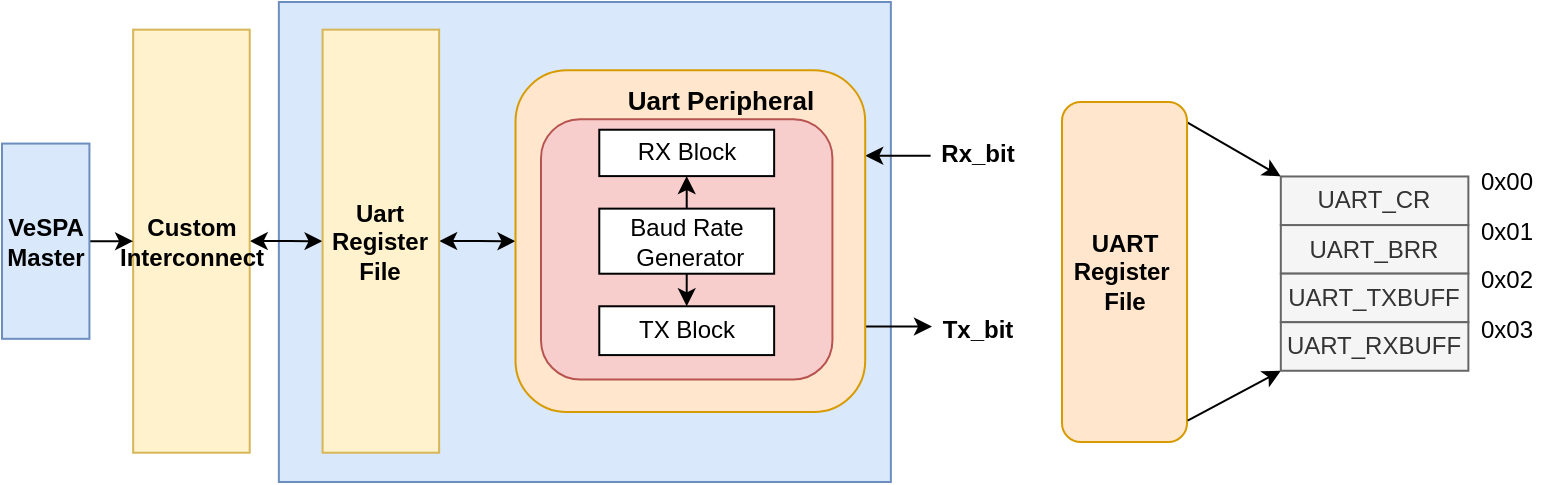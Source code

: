 <mxfile scale="1" border="0" version="24.2.5" type="device" pages="2">
  <diagram name="Overview" id="gkpl-cZyxJdx864BNdEz">
    <mxGraphModel dx="1368" dy="1859" grid="1" gridSize="10" guides="1" tooltips="1" connect="1" arrows="1" fold="1" page="1" pageScale="1" pageWidth="850" pageHeight="1100" math="0" shadow="0">
      <root>
        <mxCell id="0" />
        <mxCell id="1" parent="0" />
        <mxCell id="xSOHgqHdsWcsR3LC2w7b-1" value="" style="group" parent="1" vertex="1" connectable="0">
          <mxGeometry x="560" y="-620" width="236" height="170" as="geometry" />
        </mxCell>
        <mxCell id="rjM2-1fIK8ZMN1zlR11N-1" style="rounded=0;orthogonalLoop=1;jettySize=auto;html=1;entryX=0;entryY=0;entryDx=0;entryDy=0;exitX=0.998;exitY=0.059;exitDx=0;exitDy=0;exitPerimeter=0;" parent="xSOHgqHdsWcsR3LC2w7b-1" source="rjM2-1fIK8ZMN1zlR11N-2" target="rjM2-1fIK8ZMN1zlR11N-9" edge="1">
          <mxGeometry relative="1" as="geometry" />
        </mxCell>
        <mxCell id="rjM2-1fIK8ZMN1zlR11N-2" value="&lt;b&gt;UART&lt;br&gt;Register&amp;nbsp;&lt;br&gt;File&lt;/b&gt;" style="rounded=1;whiteSpace=wrap;html=1;fillColor=#ffe6cc;strokeColor=#d79b00;" parent="xSOHgqHdsWcsR3LC2w7b-1" vertex="1">
          <mxGeometry width="62.517" height="170" as="geometry" />
        </mxCell>
        <mxCell id="rjM2-1fIK8ZMN1zlR11N-3" value="UART_BRR" style="rounded=0;whiteSpace=wrap;html=1;fillColor=#f5f5f5;fontColor=#333333;strokeColor=#666666;" parent="xSOHgqHdsWcsR3LC2w7b-1" vertex="1">
          <mxGeometry x="109.404" y="61.524" width="93.775" height="24.286" as="geometry" />
        </mxCell>
        <mxCell id="rjM2-1fIK8ZMN1zlR11N-4" value="UART_TXBUFF" style="rounded=0;whiteSpace=wrap;html=1;fillColor=#f5f5f5;fontColor=#333333;strokeColor=#666666;" parent="xSOHgqHdsWcsR3LC2w7b-1" vertex="1">
          <mxGeometry x="109.404" y="85.81" width="93.775" height="24.286" as="geometry" />
        </mxCell>
        <mxCell id="rjM2-1fIK8ZMN1zlR11N-5" style="rounded=0;orthogonalLoop=1;jettySize=auto;html=1;entryX=0;entryY=1;entryDx=0;entryDy=0;exitX=1.005;exitY=0.937;exitDx=0;exitDy=0;exitPerimeter=0;" parent="xSOHgqHdsWcsR3LC2w7b-1" source="rjM2-1fIK8ZMN1zlR11N-2" target="rjM2-1fIK8ZMN1zlR11N-8" edge="1">
          <mxGeometry relative="1" as="geometry">
            <mxPoint x="62.517" y="58.286" as="sourcePoint" />
            <mxPoint x="109.404" y="105.238" as="targetPoint" />
          </mxGeometry>
        </mxCell>
        <mxCell id="rjM2-1fIK8ZMN1zlR11N-6" value="0x00" style="text;html=1;align=center;verticalAlign=middle;resizable=0;points=[];autosize=1;strokeColor=none;fillColor=none;" parent="xSOHgqHdsWcsR3LC2w7b-1" vertex="1">
          <mxGeometry x="196.927" y="25.095" width="50" height="30" as="geometry" />
        </mxCell>
        <mxCell id="rjM2-1fIK8ZMN1zlR11N-7" value="0x01" style="text;html=1;align=center;verticalAlign=middle;resizable=0;points=[];autosize=1;strokeColor=none;fillColor=none;" parent="xSOHgqHdsWcsR3LC2w7b-1" vertex="1">
          <mxGeometry x="196.927" y="50.19" width="50" height="30" as="geometry" />
        </mxCell>
        <mxCell id="rjM2-1fIK8ZMN1zlR11N-8" value="UART_RXBUFF" style="rounded=0;whiteSpace=wrap;html=1;fillColor=#f5f5f5;fontColor=#333333;strokeColor=#666666;" parent="xSOHgqHdsWcsR3LC2w7b-1" vertex="1">
          <mxGeometry x="109.404" y="110.095" width="93.775" height="24.286" as="geometry" />
        </mxCell>
        <mxCell id="rjM2-1fIK8ZMN1zlR11N-9" value="UART_CR" style="rounded=0;whiteSpace=wrap;html=1;fillColor=#f5f5f5;fontColor=#333333;strokeColor=#666666;" parent="xSOHgqHdsWcsR3LC2w7b-1" vertex="1">
          <mxGeometry x="109.404" y="37.238" width="93.775" height="24.286" as="geometry" />
        </mxCell>
        <mxCell id="rjM2-1fIK8ZMN1zlR11N-10" value="0x02" style="text;html=1;align=center;verticalAlign=middle;resizable=0;points=[];autosize=1;strokeColor=none;fillColor=none;" parent="xSOHgqHdsWcsR3LC2w7b-1" vertex="1">
          <mxGeometry x="196.927" y="74.476" width="50" height="30" as="geometry" />
        </mxCell>
        <mxCell id="rjM2-1fIK8ZMN1zlR11N-11" value="0x03" style="text;html=1;align=center;verticalAlign=middle;resizable=0;points=[];autosize=1;strokeColor=none;fillColor=none;" parent="xSOHgqHdsWcsR3LC2w7b-1" vertex="1">
          <mxGeometry x="196.927" y="98.762" width="50" height="30" as="geometry" />
        </mxCell>
        <mxCell id="xSOHgqHdsWcsR3LC2w7b-2" value="" style="group" parent="1" vertex="1" connectable="0">
          <mxGeometry x="30" y="-670" width="510" height="240" as="geometry" />
        </mxCell>
        <mxCell id="e_Kzi8fy0i7ZlZmQTEZX-1" value="" style="rounded=0;whiteSpace=wrap;html=1;fillColor=#dae8fc;strokeColor=#6c8ebf;" parent="xSOHgqHdsWcsR3LC2w7b-2" vertex="1">
          <mxGeometry x="138.429" width="306" height="240.0" as="geometry" />
        </mxCell>
        <mxCell id="e_Kzi8fy0i7ZlZmQTEZX-2" style="edgeStyle=orthogonalEdgeStyle;rounded=0;orthogonalLoop=1;jettySize=auto;html=1;entryX=0;entryY=0.5;entryDx=0;entryDy=0;startArrow=classic;startFill=1;" parent="xSOHgqHdsWcsR3LC2w7b-2" source="e_Kzi8fy0i7ZlZmQTEZX-3" target="e_Kzi8fy0i7ZlZmQTEZX-10" edge="1">
          <mxGeometry relative="1" as="geometry" />
        </mxCell>
        <mxCell id="e_Kzi8fy0i7ZlZmQTEZX-3" value="&lt;div&gt;&lt;b&gt;Custom&lt;br&gt;Interconnect&lt;/b&gt;&lt;/div&gt;" style="rounded=0;whiteSpace=wrap;html=1;fillColor=#fff2cc;strokeColor=#d6b656;" parent="xSOHgqHdsWcsR3LC2w7b-2" vertex="1">
          <mxGeometry x="65.571" y="13.831" width="58.286" height="211.525" as="geometry" />
        </mxCell>
        <mxCell id="e_Kzi8fy0i7ZlZmQTEZX-4" style="edgeStyle=orthogonalEdgeStyle;rounded=0;orthogonalLoop=1;jettySize=auto;html=1;exitX=1;exitY=0.25;exitDx=0;exitDy=0;startArrow=classic;startFill=1;endArrow=none;endFill=0;entryX=-0.046;entryY=0.526;entryDx=0;entryDy=0;entryPerimeter=0;" parent="xSOHgqHdsWcsR3LC2w7b-2" source="e_Kzi8fy0i7ZlZmQTEZX-12" target="e_Kzi8fy0i7ZlZmQTEZX-8" edge="1">
          <mxGeometry relative="1" as="geometry">
            <mxPoint x="466.286" y="76.995" as="targetPoint" />
            <mxPoint x="475.32" y="38.237" as="sourcePoint" />
          </mxGeometry>
        </mxCell>
        <mxCell id="e_Kzi8fy0i7ZlZmQTEZX-5" style="edgeStyle=orthogonalEdgeStyle;rounded=0;orthogonalLoop=1;jettySize=auto;html=1;entryX=0;entryY=0.5;entryDx=0;entryDy=0;" parent="xSOHgqHdsWcsR3LC2w7b-2" source="e_Kzi8fy0i7ZlZmQTEZX-6" target="e_Kzi8fy0i7ZlZmQTEZX-3" edge="1">
          <mxGeometry relative="1" as="geometry" />
        </mxCell>
        <mxCell id="e_Kzi8fy0i7ZlZmQTEZX-6" value="&lt;div&gt;&lt;b&gt;VeSPA&lt;br&gt;Master&lt;/b&gt;&lt;/div&gt;" style="text;html=1;align=center;verticalAlign=middle;whiteSpace=wrap;rounded=0;fillColor=#dae8fc;strokeColor=#6c8ebf;" parent="xSOHgqHdsWcsR3LC2w7b-2" vertex="1">
          <mxGeometry y="70.78" width="43.714" height="97.627" as="geometry" />
        </mxCell>
        <mxCell id="e_Kzi8fy0i7ZlZmQTEZX-7" value="&lt;b&gt;Tx_bit&lt;/b&gt;" style="text;html=1;align=center;verticalAlign=middle;whiteSpace=wrap;rounded=0;" parent="xSOHgqHdsWcsR3LC2w7b-2" vertex="1">
          <mxGeometry x="466.286" y="152.136" width="43.714" height="24.407" as="geometry" />
        </mxCell>
        <mxCell id="e_Kzi8fy0i7ZlZmQTEZX-8" value="&lt;b&gt;Rx_bit&lt;/b&gt;" style="text;html=1;align=center;verticalAlign=middle;whiteSpace=wrap;rounded=0;" parent="xSOHgqHdsWcsR3LC2w7b-2" vertex="1">
          <mxGeometry x="466.286" y="63.864" width="43.714" height="24.407" as="geometry" />
        </mxCell>
        <mxCell id="e_Kzi8fy0i7ZlZmQTEZX-9" style="edgeStyle=orthogonalEdgeStyle;rounded=0;orthogonalLoop=1;jettySize=auto;html=1;entryX=0;entryY=0.5;entryDx=0;entryDy=0;startArrow=classic;startFill=1;" parent="xSOHgqHdsWcsR3LC2w7b-2" source="e_Kzi8fy0i7ZlZmQTEZX-10" target="e_Kzi8fy0i7ZlZmQTEZX-12" edge="1">
          <mxGeometry relative="1" as="geometry" />
        </mxCell>
        <mxCell id="e_Kzi8fy0i7ZlZmQTEZX-10" value="&lt;div&gt;&lt;b&gt;Uart&lt;br&gt;Register&lt;br&gt;File&lt;/b&gt;&lt;/div&gt;" style="rounded=0;whiteSpace=wrap;html=1;fillColor=#fff2cc;strokeColor=#d6b656;" parent="xSOHgqHdsWcsR3LC2w7b-2" vertex="1">
          <mxGeometry x="160.286" y="13.831" width="58.286" height="211.525" as="geometry" />
        </mxCell>
        <mxCell id="e_Kzi8fy0i7ZlZmQTEZX-11" style="edgeStyle=orthogonalEdgeStyle;rounded=0;orthogonalLoop=1;jettySize=auto;html=1;exitX=1;exitY=0.75;exitDx=0;exitDy=0;entryX=-0.029;entryY=0.406;entryDx=0;entryDy=0;entryPerimeter=0;" parent="xSOHgqHdsWcsR3LC2w7b-2" source="e_Kzi8fy0i7ZlZmQTEZX-12" target="e_Kzi8fy0i7ZlZmQTEZX-7" edge="1">
          <mxGeometry relative="1" as="geometry" />
        </mxCell>
        <mxCell id="e_Kzi8fy0i7ZlZmQTEZX-12" value="" style="rounded=1;whiteSpace=wrap;html=1;fillColor=#ffe6cc;strokeColor=#d79b00;" parent="xSOHgqHdsWcsR3LC2w7b-2" vertex="1">
          <mxGeometry x="256.749" y="34.169" width="174.857" height="170.847" as="geometry" />
        </mxCell>
        <mxCell id="e_Kzi8fy0i7ZlZmQTEZX-13" value="" style="rounded=1;whiteSpace=wrap;html=1;fillColor=#f8cecc;strokeColor=#b85450;" parent="xSOHgqHdsWcsR3LC2w7b-2" vertex="1">
          <mxGeometry x="269.499" y="58.576" width="145.714" height="130.169" as="geometry" />
        </mxCell>
        <mxCell id="e_Kzi8fy0i7ZlZmQTEZX-14" value="&lt;b&gt;&lt;font style=&quot;font-size: 13px;&quot;&gt;Uart Peripheral&lt;/font&gt;&lt;/b&gt;" style="text;html=1;align=center;verticalAlign=middle;resizable=0;points=[];autosize=1;strokeColor=none;fillColor=none;" parent="xSOHgqHdsWcsR3LC2w7b-2" vertex="1">
          <mxGeometry x="298.641" y="34.169" width="120" height="30" as="geometry" />
        </mxCell>
        <mxCell id="e_Kzi8fy0i7ZlZmQTEZX-15" style="edgeStyle=orthogonalEdgeStyle;rounded=0;orthogonalLoop=1;jettySize=auto;html=1;exitX=0.5;exitY=1;exitDx=0;exitDy=0;entryX=0.5;entryY=0;entryDx=0;entryDy=0;startArrow=classic;startFill=1;endArrow=none;endFill=0;" parent="xSOHgqHdsWcsR3LC2w7b-2" source="e_Kzi8fy0i7ZlZmQTEZX-16" target="e_Kzi8fy0i7ZlZmQTEZX-19" edge="1">
          <mxGeometry relative="1" as="geometry" />
        </mxCell>
        <mxCell id="e_Kzi8fy0i7ZlZmQTEZX-16" value="&lt;div&gt;RX&amp;nbsp;&lt;span style=&quot;background-color: initial;&quot;&gt;Block&lt;/span&gt;&lt;/div&gt;" style="rounded=0;whiteSpace=wrap;html=1;" parent="xSOHgqHdsWcsR3LC2w7b-2" vertex="1">
          <mxGeometry x="298.641" y="63.864" width="87.429" height="23.186" as="geometry" />
        </mxCell>
        <mxCell id="e_Kzi8fy0i7ZlZmQTEZX-17" value="&lt;div&gt;TX&amp;nbsp;&lt;span style=&quot;background-color: initial;&quot;&gt;Block&lt;/span&gt;&lt;/div&gt;" style="rounded=0;whiteSpace=wrap;html=1;" parent="xSOHgqHdsWcsR3LC2w7b-2" vertex="1">
          <mxGeometry x="298.641" y="152.136" width="87.429" height="24.407" as="geometry" />
        </mxCell>
        <mxCell id="e_Kzi8fy0i7ZlZmQTEZX-18" style="edgeStyle=orthogonalEdgeStyle;rounded=0;orthogonalLoop=1;jettySize=auto;html=1;exitX=0.5;exitY=1;exitDx=0;exitDy=0;entryX=0.5;entryY=0;entryDx=0;entryDy=0;" parent="xSOHgqHdsWcsR3LC2w7b-2" source="e_Kzi8fy0i7ZlZmQTEZX-19" target="e_Kzi8fy0i7ZlZmQTEZX-17" edge="1">
          <mxGeometry relative="1" as="geometry" />
        </mxCell>
        <mxCell id="e_Kzi8fy0i7ZlZmQTEZX-19" value="&lt;div&gt;Baud Rate&lt;/div&gt;&lt;div&gt;&amp;nbsp;Generator&lt;/div&gt;" style="rounded=0;whiteSpace=wrap;html=1;" parent="xSOHgqHdsWcsR3LC2w7b-2" vertex="1">
          <mxGeometry x="298.641" y="103.322" width="87.429" height="32.542" as="geometry" />
        </mxCell>
      </root>
    </mxGraphModel>
  </diagram>
  <diagram id="oFogQ3WEr0X-SoZFizWM" name="Registers">
    <mxGraphModel dx="1440" dy="1968" grid="1" gridSize="10" guides="1" tooltips="1" connect="1" arrows="1" fold="1" page="1" pageScale="1" pageWidth="1654" pageHeight="1169" math="0" shadow="0">
      <root>
        <mxCell id="0" />
        <mxCell id="1" parent="0" />
        <mxCell id="mQUvQM8aUeaj5Nr_OHTg-1" value="&lt;div style=&quot;forced-color-adjust: none; color: rgb(0, 0, 0); font-family: Helvetica; font-size: 12px; font-style: normal; font-variant-ligatures: normal; font-variant-caps: normal; letter-spacing: normal; orphans: 2; text-align: left; text-indent: 0px; text-transform: none; widows: 2; word-spacing: 0px; -webkit-text-stroke-width: 0px; white-space: nowrap; background-color: rgb(251, 251, 251); text-decoration-thickness: initial; text-decoration-style: initial; text-decoration-color: initial;&quot;&gt;&lt;div style=&quot;forced-color-adjust: none;&quot;&gt;&lt;/div&gt;&lt;/div&gt;" style="text;whiteSpace=wrap;html=1;" vertex="1" parent="1">
          <mxGeometry x="420" y="-495" width="560" height="180" as="geometry" />
        </mxCell>
        <mxCell id="bpD1tKoErot-Qz8JOO8t-1" value="RFU" style="rounded=0;whiteSpace=wrap;html=1;" vertex="1" parent="1">
          <mxGeometry x="190" y="456" width="60" height="30" as="geometry" />
        </mxCell>
        <mxCell id="bpD1tKoErot-Qz8JOO8t-2" value="&lt;span style=&quot;color: rgb(0, 0, 0); font-family: Helvetica; font-size: 12px; font-style: normal; font-variant-ligatures: normal; font-variant-caps: normal; font-weight: 400; letter-spacing: normal; orphans: 2; text-align: center; text-indent: 0px; text-transform: none; widows: 2; word-spacing: 0px; -webkit-text-stroke-width: 0px; background-color: rgb(251, 251, 251); text-decoration-thickness: initial; text-decoration-style: initial; text-decoration-color: initial; float: none; display: inline !important;&quot;&gt;-&lt;/span&gt;" style="rounded=0;whiteSpace=wrap;html=1;" vertex="1" parent="1">
          <mxGeometry x="190" y="486" width="60" height="30" as="geometry" />
        </mxCell>
        <mxCell id="bpD1tKoErot-Qz8JOO8t-3" value="31" style="rounded=0;whiteSpace=wrap;html=1;fillColor=#f5f5f5;fontColor=#333333;strokeColor=#666666;" vertex="1" parent="1">
          <mxGeometry x="190" y="436" width="60" height="20" as="geometry" />
        </mxCell>
        <mxCell id="bpD1tKoErot-Qz8JOO8t-4" value="RFU" style="rounded=0;whiteSpace=wrap;html=1;" vertex="1" parent="1">
          <mxGeometry x="250" y="456" width="60" height="30" as="geometry" />
        </mxCell>
        <mxCell id="bpD1tKoErot-Qz8JOO8t-5" value="-" style="rounded=0;whiteSpace=wrap;html=1;" vertex="1" parent="1">
          <mxGeometry x="250" y="486" width="60" height="30" as="geometry" />
        </mxCell>
        <mxCell id="bpD1tKoErot-Qz8JOO8t-6" value="30" style="rounded=0;whiteSpace=wrap;html=1;fillColor=#f5f5f5;fontColor=#333333;strokeColor=#666666;" vertex="1" parent="1">
          <mxGeometry x="250" y="436" width="60" height="20" as="geometry" />
        </mxCell>
        <mxCell id="bpD1tKoErot-Qz8JOO8t-7" value="RFU" style="rounded=0;whiteSpace=wrap;html=1;" vertex="1" parent="1">
          <mxGeometry x="310" y="456" width="60" height="30" as="geometry" />
        </mxCell>
        <mxCell id="bpD1tKoErot-Qz8JOO8t-8" value="-" style="rounded=0;whiteSpace=wrap;html=1;" vertex="1" parent="1">
          <mxGeometry x="310" y="486" width="60" height="30" as="geometry" />
        </mxCell>
        <mxCell id="bpD1tKoErot-Qz8JOO8t-9" value="29" style="rounded=0;whiteSpace=wrap;html=1;fillColor=#f5f5f5;fontColor=#333333;strokeColor=#666666;" vertex="1" parent="1">
          <mxGeometry x="310" y="436" width="60" height="20" as="geometry" />
        </mxCell>
        <mxCell id="bpD1tKoErot-Qz8JOO8t-10" value="RFU" style="rounded=0;whiteSpace=wrap;html=1;" vertex="1" parent="1">
          <mxGeometry x="370" y="456" width="60" height="30" as="geometry" />
        </mxCell>
        <mxCell id="bpD1tKoErot-Qz8JOO8t-11" value="-" style="rounded=0;whiteSpace=wrap;html=1;" vertex="1" parent="1">
          <mxGeometry x="370" y="486" width="60" height="30" as="geometry" />
        </mxCell>
        <mxCell id="bpD1tKoErot-Qz8JOO8t-12" value="28" style="rounded=0;whiteSpace=wrap;html=1;fillColor=#f5f5f5;fontColor=#333333;strokeColor=#666666;" vertex="1" parent="1">
          <mxGeometry x="370" y="436" width="60" height="20" as="geometry" />
        </mxCell>
        <mxCell id="bpD1tKoErot-Qz8JOO8t-13" value="RFU" style="rounded=0;whiteSpace=wrap;html=1;" vertex="1" parent="1">
          <mxGeometry x="430" y="456" width="60" height="30" as="geometry" />
        </mxCell>
        <mxCell id="bpD1tKoErot-Qz8JOO8t-14" value="-" style="rounded=0;whiteSpace=wrap;html=1;" vertex="1" parent="1">
          <mxGeometry x="430" y="486" width="60" height="30" as="geometry" />
        </mxCell>
        <mxCell id="bpD1tKoErot-Qz8JOO8t-15" value="27" style="rounded=0;whiteSpace=wrap;html=1;fillColor=#f5f5f5;fontColor=#333333;strokeColor=#666666;" vertex="1" parent="1">
          <mxGeometry x="430" y="436" width="60" height="20" as="geometry" />
        </mxCell>
        <mxCell id="bpD1tKoErot-Qz8JOO8t-16" value="RFU" style="rounded=0;whiteSpace=wrap;html=1;" vertex="1" parent="1">
          <mxGeometry x="490" y="456" width="60" height="30" as="geometry" />
        </mxCell>
        <mxCell id="bpD1tKoErot-Qz8JOO8t-17" value="&lt;span style=&quot;color: rgb(0, 0, 0); font-family: Helvetica; font-size: 12px; font-style: normal; font-variant-ligatures: normal; font-variant-caps: normal; font-weight: 400; letter-spacing: normal; orphans: 2; text-align: center; text-indent: 0px; text-transform: none; widows: 2; word-spacing: 0px; -webkit-text-stroke-width: 0px; background-color: rgb(251, 251, 251); text-decoration-thickness: initial; text-decoration-style: initial; text-decoration-color: initial; float: none; display: inline !important;&quot;&gt;-&lt;/span&gt;" style="rounded=0;whiteSpace=wrap;html=1;" vertex="1" parent="1">
          <mxGeometry x="490" y="486" width="60" height="30" as="geometry" />
        </mxCell>
        <mxCell id="bpD1tKoErot-Qz8JOO8t-18" value="26" style="rounded=0;whiteSpace=wrap;html=1;fillColor=#f5f5f5;fontColor=#333333;strokeColor=#666666;" vertex="1" parent="1">
          <mxGeometry x="490" y="436" width="60" height="20" as="geometry" />
        </mxCell>
        <mxCell id="bpD1tKoErot-Qz8JOO8t-19" value="&lt;span style=&quot;color: rgb(0, 0, 0); font-family: Helvetica; font-size: 12px; font-style: normal; font-variant-ligatures: normal; font-variant-caps: normal; font-weight: 400; letter-spacing: normal; orphans: 2; text-align: center; text-indent: 0px; text-transform: none; widows: 2; word-spacing: 0px; -webkit-text-stroke-width: 0px; background-color: rgb(251, 251, 251); text-decoration-thickness: initial; text-decoration-style: initial; text-decoration-color: initial; float: none; display: inline !important;&quot;&gt;RFU&lt;/span&gt;" style="rounded=0;whiteSpace=wrap;html=1;" vertex="1" parent="1">
          <mxGeometry x="550" y="456" width="60" height="30" as="geometry" />
        </mxCell>
        <mxCell id="bpD1tKoErot-Qz8JOO8t-20" value="&lt;span style=&quot;color: rgb(0, 0, 0); font-family: Helvetica; font-size: 12px; font-style: normal; font-variant-ligatures: normal; font-variant-caps: normal; font-weight: 400; letter-spacing: normal; orphans: 2; text-align: center; text-indent: 0px; text-transform: none; widows: 2; word-spacing: 0px; -webkit-text-stroke-width: 0px; background-color: rgb(251, 251, 251); text-decoration-thickness: initial; text-decoration-style: initial; text-decoration-color: initial; float: none; display: inline !important;&quot;&gt;-&lt;/span&gt;" style="rounded=0;whiteSpace=wrap;html=1;" vertex="1" parent="1">
          <mxGeometry x="550" y="486" width="60" height="30" as="geometry" />
        </mxCell>
        <mxCell id="bpD1tKoErot-Qz8JOO8t-21" value="25" style="rounded=0;whiteSpace=wrap;html=1;fillColor=#f5f5f5;fontColor=#333333;strokeColor=#666666;" vertex="1" parent="1">
          <mxGeometry x="550" y="436" width="60" height="20" as="geometry" />
        </mxCell>
        <mxCell id="bpD1tKoErot-Qz8JOO8t-22" value="RFU" style="rounded=0;whiteSpace=wrap;html=1;" vertex="1" parent="1">
          <mxGeometry x="610" y="456" width="60" height="30" as="geometry" />
        </mxCell>
        <mxCell id="bpD1tKoErot-Qz8JOO8t-23" value="&lt;span style=&quot;color: rgb(0, 0, 0); font-family: Helvetica; font-size: 12px; font-style: normal; font-variant-ligatures: normal; font-variant-caps: normal; font-weight: 400; letter-spacing: normal; orphans: 2; text-align: center; text-indent: 0px; text-transform: none; widows: 2; word-spacing: 0px; -webkit-text-stroke-width: 0px; background-color: rgb(251, 251, 251); text-decoration-thickness: initial; text-decoration-style: initial; text-decoration-color: initial; float: none; display: inline !important;&quot;&gt;-&lt;/span&gt;" style="rounded=0;whiteSpace=wrap;html=1;" vertex="1" parent="1">
          <mxGeometry x="610" y="486" width="60" height="30" as="geometry" />
        </mxCell>
        <mxCell id="bpD1tKoErot-Qz8JOO8t-24" value="24" style="rounded=0;whiteSpace=wrap;html=1;fillColor=#f5f5f5;fontColor=#333333;strokeColor=#666666;" vertex="1" parent="1">
          <mxGeometry x="610" y="436" width="60" height="20" as="geometry" />
        </mxCell>
        <mxCell id="bpD1tKoErot-Qz8JOO8t-25" value="RFU" style="rounded=0;whiteSpace=wrap;html=1;" vertex="1" parent="1">
          <mxGeometry x="670" y="456" width="60" height="30" as="geometry" />
        </mxCell>
        <mxCell id="bpD1tKoErot-Qz8JOO8t-26" value="&lt;span style=&quot;color: rgb(0, 0, 0); font-family: Helvetica; font-size: 12px; font-style: normal; font-variant-ligatures: normal; font-variant-caps: normal; font-weight: 400; letter-spacing: normal; orphans: 2; text-align: center; text-indent: 0px; text-transform: none; widows: 2; word-spacing: 0px; -webkit-text-stroke-width: 0px; background-color: rgb(251, 251, 251); text-decoration-thickness: initial; text-decoration-style: initial; text-decoration-color: initial; float: none; display: inline !important;&quot;&gt;-&lt;/span&gt;" style="rounded=0;whiteSpace=wrap;html=1;" vertex="1" parent="1">
          <mxGeometry x="670" y="486" width="60" height="30" as="geometry" />
        </mxCell>
        <mxCell id="bpD1tKoErot-Qz8JOO8t-27" value="23" style="rounded=0;whiteSpace=wrap;html=1;fillColor=#f5f5f5;fontColor=#333333;strokeColor=#666666;" vertex="1" parent="1">
          <mxGeometry x="670" y="436" width="60" height="20" as="geometry" />
        </mxCell>
        <mxCell id="bpD1tKoErot-Qz8JOO8t-28" value="RFU" style="rounded=0;whiteSpace=wrap;html=1;" vertex="1" parent="1">
          <mxGeometry x="730" y="456" width="60" height="30" as="geometry" />
        </mxCell>
        <mxCell id="bpD1tKoErot-Qz8JOO8t-29" value="&lt;span style=&quot;color: rgb(0, 0, 0); font-family: Helvetica; font-size: 12px; font-style: normal; font-variant-ligatures: normal; font-variant-caps: normal; font-weight: 400; letter-spacing: normal; orphans: 2; text-align: center; text-indent: 0px; text-transform: none; widows: 2; word-spacing: 0px; -webkit-text-stroke-width: 0px; background-color: rgb(251, 251, 251); text-decoration-thickness: initial; text-decoration-style: initial; text-decoration-color: initial; float: none; display: inline !important;&quot;&gt;-&lt;/span&gt;" style="rounded=0;whiteSpace=wrap;html=1;" vertex="1" parent="1">
          <mxGeometry x="730" y="486" width="60" height="30" as="geometry" />
        </mxCell>
        <mxCell id="bpD1tKoErot-Qz8JOO8t-30" value="22" style="rounded=0;whiteSpace=wrap;html=1;fillColor=#f5f5f5;fontColor=#333333;strokeColor=#666666;" vertex="1" parent="1">
          <mxGeometry x="730" y="436" width="60" height="20" as="geometry" />
        </mxCell>
        <mxCell id="bpD1tKoErot-Qz8JOO8t-31" value="RFU" style="rounded=0;whiteSpace=wrap;html=1;" vertex="1" parent="1">
          <mxGeometry x="790" y="456" width="60" height="30" as="geometry" />
        </mxCell>
        <mxCell id="bpD1tKoErot-Qz8JOO8t-32" value="&lt;span style=&quot;color: rgb(0, 0, 0); font-family: Helvetica; font-size: 12px; font-style: normal; font-variant-ligatures: normal; font-variant-caps: normal; font-weight: 400; letter-spacing: normal; orphans: 2; text-align: center; text-indent: 0px; text-transform: none; widows: 2; word-spacing: 0px; -webkit-text-stroke-width: 0px; background-color: rgb(251, 251, 251); text-decoration-thickness: initial; text-decoration-style: initial; text-decoration-color: initial; float: none; display: inline !important;&quot;&gt;-&lt;/span&gt;" style="rounded=0;whiteSpace=wrap;html=1;" vertex="1" parent="1">
          <mxGeometry x="790" y="486" width="60" height="30" as="geometry" />
        </mxCell>
        <mxCell id="bpD1tKoErot-Qz8JOO8t-33" value="21" style="rounded=0;whiteSpace=wrap;html=1;fillColor=#f5f5f5;fontColor=#333333;strokeColor=#666666;" vertex="1" parent="1">
          <mxGeometry x="790" y="436" width="60" height="20" as="geometry" />
        </mxCell>
        <mxCell id="bpD1tKoErot-Qz8JOO8t-34" value="RFU" style="rounded=0;whiteSpace=wrap;html=1;" vertex="1" parent="1">
          <mxGeometry x="850" y="456" width="60" height="30" as="geometry" />
        </mxCell>
        <mxCell id="bpD1tKoErot-Qz8JOO8t-35" value="&lt;span style=&quot;color: rgb(0, 0, 0); font-family: Helvetica; font-size: 12px; font-style: normal; font-variant-ligatures: normal; font-variant-caps: normal; font-weight: 400; letter-spacing: normal; orphans: 2; text-align: center; text-indent: 0px; text-transform: none; widows: 2; word-spacing: 0px; -webkit-text-stroke-width: 0px; background-color: rgb(251, 251, 251); text-decoration-thickness: initial; text-decoration-style: initial; text-decoration-color: initial; float: none; display: inline !important;&quot;&gt;-&lt;/span&gt;" style="rounded=0;whiteSpace=wrap;html=1;" vertex="1" parent="1">
          <mxGeometry x="850" y="486" width="60" height="30" as="geometry" />
        </mxCell>
        <mxCell id="bpD1tKoErot-Qz8JOO8t-36" value="20" style="rounded=0;whiteSpace=wrap;html=1;fillColor=#f5f5f5;fontColor=#333333;strokeColor=#666666;" vertex="1" parent="1">
          <mxGeometry x="850" y="436" width="60" height="20" as="geometry" />
        </mxCell>
        <mxCell id="bpD1tKoErot-Qz8JOO8t-37" value="RFU" style="rounded=0;whiteSpace=wrap;html=1;" vertex="1" parent="1">
          <mxGeometry x="910" y="456" width="60" height="30" as="geometry" />
        </mxCell>
        <mxCell id="bpD1tKoErot-Qz8JOO8t-38" value="&lt;span style=&quot;color: rgb(0, 0, 0); font-family: Helvetica; font-size: 12px; font-style: normal; font-variant-ligatures: normal; font-variant-caps: normal; font-weight: 400; letter-spacing: normal; orphans: 2; text-align: center; text-indent: 0px; text-transform: none; widows: 2; word-spacing: 0px; -webkit-text-stroke-width: 0px; background-color: rgb(251, 251, 251); text-decoration-thickness: initial; text-decoration-style: initial; text-decoration-color: initial; float: none; display: inline !important;&quot;&gt;-&lt;/span&gt;" style="rounded=0;whiteSpace=wrap;html=1;" vertex="1" parent="1">
          <mxGeometry x="910" y="486" width="60" height="30" as="geometry" />
        </mxCell>
        <mxCell id="bpD1tKoErot-Qz8JOO8t-39" value="19" style="rounded=0;whiteSpace=wrap;html=1;fillColor=#f5f5f5;fontColor=#333333;strokeColor=#666666;" vertex="1" parent="1">
          <mxGeometry x="910" y="436" width="60" height="20" as="geometry" />
        </mxCell>
        <mxCell id="bpD1tKoErot-Qz8JOO8t-40" value="RFU" style="rounded=0;whiteSpace=wrap;html=1;" vertex="1" parent="1">
          <mxGeometry x="970" y="456" width="60" height="30" as="geometry" />
        </mxCell>
        <mxCell id="bpD1tKoErot-Qz8JOO8t-41" value="&lt;span style=&quot;color: rgb(0, 0, 0); font-family: Helvetica; font-size: 12px; font-style: normal; font-variant-ligatures: normal; font-variant-caps: normal; font-weight: 400; letter-spacing: normal; orphans: 2; text-align: center; text-indent: 0px; text-transform: none; widows: 2; word-spacing: 0px; -webkit-text-stroke-width: 0px; background-color: rgb(251, 251, 251); text-decoration-thickness: initial; text-decoration-style: initial; text-decoration-color: initial; float: none; display: inline !important;&quot;&gt;-&lt;/span&gt;" style="rounded=0;whiteSpace=wrap;html=1;" vertex="1" parent="1">
          <mxGeometry x="970" y="486" width="60" height="30" as="geometry" />
        </mxCell>
        <mxCell id="bpD1tKoErot-Qz8JOO8t-42" value="18" style="rounded=0;whiteSpace=wrap;html=1;fillColor=#f5f5f5;fontColor=#333333;strokeColor=#666666;" vertex="1" parent="1">
          <mxGeometry x="970" y="436" width="60" height="20" as="geometry" />
        </mxCell>
        <mxCell id="bpD1tKoErot-Qz8JOO8t-43" value="RFU" style="rounded=0;whiteSpace=wrap;html=1;" vertex="1" parent="1">
          <mxGeometry x="1030" y="456" width="60" height="30" as="geometry" />
        </mxCell>
        <mxCell id="bpD1tKoErot-Qz8JOO8t-44" value="&lt;span style=&quot;color: rgb(0, 0, 0); font-family: Helvetica; font-size: 12px; font-style: normal; font-variant-ligatures: normal; font-variant-caps: normal; font-weight: 400; letter-spacing: normal; orphans: 2; text-align: center; text-indent: 0px; text-transform: none; widows: 2; word-spacing: 0px; -webkit-text-stroke-width: 0px; background-color: rgb(251, 251, 251); text-decoration-thickness: initial; text-decoration-style: initial; text-decoration-color: initial; float: none; display: inline !important;&quot;&gt;-&lt;/span&gt;" style="rounded=0;whiteSpace=wrap;html=1;" vertex="1" parent="1">
          <mxGeometry x="1030" y="486" width="60" height="30" as="geometry" />
        </mxCell>
        <mxCell id="bpD1tKoErot-Qz8JOO8t-45" value="17" style="rounded=0;whiteSpace=wrap;html=1;fillColor=#f5f5f5;fontColor=#333333;strokeColor=#666666;" vertex="1" parent="1">
          <mxGeometry x="1030" y="436" width="60" height="20" as="geometry" />
        </mxCell>
        <mxCell id="bpD1tKoErot-Qz8JOO8t-46" value="RFU" style="rounded=0;whiteSpace=wrap;html=1;" vertex="1" parent="1">
          <mxGeometry x="1090" y="456" width="60" height="30" as="geometry" />
        </mxCell>
        <mxCell id="bpD1tKoErot-Qz8JOO8t-47" value="&lt;span style=&quot;color: rgb(0, 0, 0); font-family: Helvetica; font-size: 12px; font-style: normal; font-variant-ligatures: normal; font-variant-caps: normal; font-weight: 400; letter-spacing: normal; orphans: 2; text-align: center; text-indent: 0px; text-transform: none; widows: 2; word-spacing: 0px; -webkit-text-stroke-width: 0px; background-color: rgb(251, 251, 251); text-decoration-thickness: initial; text-decoration-style: initial; text-decoration-color: initial; float: none; display: inline !important;&quot;&gt;-&lt;/span&gt;" style="rounded=0;whiteSpace=wrap;html=1;" vertex="1" parent="1">
          <mxGeometry x="1090" y="486" width="60" height="30" as="geometry" />
        </mxCell>
        <mxCell id="bpD1tKoErot-Qz8JOO8t-48" value="16" style="rounded=0;whiteSpace=wrap;html=1;fillColor=#f5f5f5;fontColor=#333333;strokeColor=#666666;" vertex="1" parent="1">
          <mxGeometry x="1090" y="436" width="60" height="20" as="geometry" />
        </mxCell>
        <mxCell id="bpD1tKoErot-Qz8JOO8t-49" value="RFU" style="rounded=0;whiteSpace=wrap;html=1;" vertex="1" parent="1">
          <mxGeometry x="190" y="550" width="60" height="30" as="geometry" />
        </mxCell>
        <mxCell id="bpD1tKoErot-Qz8JOO8t-50" value="-" style="rounded=0;whiteSpace=wrap;html=1;" vertex="1" parent="1">
          <mxGeometry x="190" y="580" width="60" height="30" as="geometry" />
        </mxCell>
        <mxCell id="bpD1tKoErot-Qz8JOO8t-51" value="15" style="rounded=0;whiteSpace=wrap;html=1;fillColor=#f5f5f5;fontColor=#333333;strokeColor=#666666;" vertex="1" parent="1">
          <mxGeometry x="190" y="530" width="60" height="20" as="geometry" />
        </mxCell>
        <mxCell id="bpD1tKoErot-Qz8JOO8t-52" value="RFU" style="rounded=0;whiteSpace=wrap;html=1;" vertex="1" parent="1">
          <mxGeometry x="250" y="550" width="60" height="30" as="geometry" />
        </mxCell>
        <mxCell id="bpD1tKoErot-Qz8JOO8t-53" value="-" style="rounded=0;whiteSpace=wrap;html=1;" vertex="1" parent="1">
          <mxGeometry x="250" y="580" width="60" height="30" as="geometry" />
        </mxCell>
        <mxCell id="bpD1tKoErot-Qz8JOO8t-54" value="14" style="rounded=0;whiteSpace=wrap;html=1;fillColor=#f5f5f5;fontColor=#333333;strokeColor=#666666;" vertex="1" parent="1">
          <mxGeometry x="250" y="530" width="60" height="20" as="geometry" />
        </mxCell>
        <mxCell id="bpD1tKoErot-Qz8JOO8t-55" value="RFU" style="rounded=0;whiteSpace=wrap;html=1;" vertex="1" parent="1">
          <mxGeometry x="310" y="550" width="60" height="30" as="geometry" />
        </mxCell>
        <mxCell id="bpD1tKoErot-Qz8JOO8t-56" value="-" style="rounded=0;whiteSpace=wrap;html=1;" vertex="1" parent="1">
          <mxGeometry x="310" y="580" width="60" height="30" as="geometry" />
        </mxCell>
        <mxCell id="bpD1tKoErot-Qz8JOO8t-57" value="13" style="rounded=0;whiteSpace=wrap;html=1;fillColor=#f5f5f5;fontColor=#333333;strokeColor=#666666;" vertex="1" parent="1">
          <mxGeometry x="310" y="530" width="60" height="20" as="geometry" />
        </mxCell>
        <mxCell id="bpD1tKoErot-Qz8JOO8t-58" value="RFU" style="rounded=0;whiteSpace=wrap;html=1;" vertex="1" parent="1">
          <mxGeometry x="370" y="550" width="60" height="30" as="geometry" />
        </mxCell>
        <mxCell id="bpD1tKoErot-Qz8JOO8t-59" value="-" style="rounded=0;whiteSpace=wrap;html=1;" vertex="1" parent="1">
          <mxGeometry x="370" y="580" width="60" height="30" as="geometry" />
        </mxCell>
        <mxCell id="bpD1tKoErot-Qz8JOO8t-60" value="12" style="rounded=0;whiteSpace=wrap;html=1;fillColor=#f5f5f5;fontColor=#333333;strokeColor=#666666;" vertex="1" parent="1">
          <mxGeometry x="370" y="530" width="60" height="20" as="geometry" />
        </mxCell>
        <mxCell id="bpD1tKoErot-Qz8JOO8t-61" value="RFU" style="rounded=0;whiteSpace=wrap;html=1;" vertex="1" parent="1">
          <mxGeometry x="430" y="550" width="60" height="30" as="geometry" />
        </mxCell>
        <mxCell id="bpD1tKoErot-Qz8JOO8t-62" value="-" style="rounded=0;whiteSpace=wrap;html=1;" vertex="1" parent="1">
          <mxGeometry x="430" y="580" width="60" height="30" as="geometry" />
        </mxCell>
        <mxCell id="bpD1tKoErot-Qz8JOO8t-63" value="11" style="rounded=0;whiteSpace=wrap;html=1;fillColor=#f5f5f5;fontColor=#333333;strokeColor=#666666;" vertex="1" parent="1">
          <mxGeometry x="430" y="530" width="60" height="20" as="geometry" />
        </mxCell>
        <mxCell id="bpD1tKoErot-Qz8JOO8t-64" value="RFU" style="rounded=0;whiteSpace=wrap;html=1;" vertex="1" parent="1">
          <mxGeometry x="490" y="550" width="60" height="30" as="geometry" />
        </mxCell>
        <mxCell id="bpD1tKoErot-Qz8JOO8t-65" value="-" style="rounded=0;whiteSpace=wrap;html=1;" vertex="1" parent="1">
          <mxGeometry x="490" y="580" width="60" height="30" as="geometry" />
        </mxCell>
        <mxCell id="bpD1tKoErot-Qz8JOO8t-66" value="10" style="rounded=0;whiteSpace=wrap;html=1;fillColor=#f5f5f5;fontColor=#333333;strokeColor=#666666;" vertex="1" parent="1">
          <mxGeometry x="490" y="530" width="60" height="20" as="geometry" />
        </mxCell>
        <mxCell id="bpD1tKoErot-Qz8JOO8t-67" value="RFU" style="rounded=0;whiteSpace=wrap;html=1;" vertex="1" parent="1">
          <mxGeometry x="550" y="550" width="60" height="30" as="geometry" />
        </mxCell>
        <mxCell id="bpD1tKoErot-Qz8JOO8t-68" value="-" style="rounded=0;whiteSpace=wrap;html=1;" vertex="1" parent="1">
          <mxGeometry x="550" y="580" width="60" height="30" as="geometry" />
        </mxCell>
        <mxCell id="bpD1tKoErot-Qz8JOO8t-69" value="9" style="rounded=0;whiteSpace=wrap;html=1;fillColor=#f5f5f5;fontColor=#333333;strokeColor=#666666;" vertex="1" parent="1">
          <mxGeometry x="550" y="530" width="60" height="20" as="geometry" />
        </mxCell>
        <mxCell id="bpD1tKoErot-Qz8JOO8t-70" value="RFU" style="rounded=0;whiteSpace=wrap;html=1;" vertex="1" parent="1">
          <mxGeometry x="610" y="550" width="60" height="30" as="geometry" />
        </mxCell>
        <mxCell id="bpD1tKoErot-Qz8JOO8t-71" value="-" style="rounded=0;whiteSpace=wrap;html=1;" vertex="1" parent="1">
          <mxGeometry x="610" y="580" width="60" height="30" as="geometry" />
        </mxCell>
        <mxCell id="bpD1tKoErot-Qz8JOO8t-72" value="8" style="rounded=0;whiteSpace=wrap;html=1;fillColor=#f5f5f5;fontColor=#333333;strokeColor=#666666;" vertex="1" parent="1">
          <mxGeometry x="610" y="530" width="60" height="20" as="geometry" />
        </mxCell>
        <mxCell id="bpD1tKoErot-Qz8JOO8t-73" value="7" style="rounded=0;whiteSpace=wrap;html=1;fillColor=#f5f5f5;fontColor=#333333;strokeColor=#666666;" vertex="1" parent="1">
          <mxGeometry x="670" y="530" width="60" height="20" as="geometry" />
        </mxCell>
        <mxCell id="bpD1tKoErot-Qz8JOO8t-74" value="6" style="rounded=0;whiteSpace=wrap;html=1;fillColor=#f5f5f5;fontColor=#333333;strokeColor=#666666;" vertex="1" parent="1">
          <mxGeometry x="730" y="530" width="60" height="20" as="geometry" />
        </mxCell>
        <mxCell id="bpD1tKoErot-Qz8JOO8t-75" value="5" style="rounded=0;whiteSpace=wrap;html=1;fillColor=#f5f5f5;fontColor=#333333;strokeColor=#666666;" vertex="1" parent="1">
          <mxGeometry x="790" y="530" width="60" height="20" as="geometry" />
        </mxCell>
        <mxCell id="bpD1tKoErot-Qz8JOO8t-76" value="4" style="rounded=0;whiteSpace=wrap;html=1;fillColor=#f5f5f5;fontColor=#333333;strokeColor=#666666;" vertex="1" parent="1">
          <mxGeometry x="850" y="530" width="60" height="20" as="geometry" />
        </mxCell>
        <mxCell id="bpD1tKoErot-Qz8JOO8t-77" value="3" style="rounded=0;whiteSpace=wrap;html=1;fillColor=#f5f5f5;fontColor=#333333;strokeColor=#666666;" vertex="1" parent="1">
          <mxGeometry x="910" y="530" width="60" height="20" as="geometry" />
        </mxCell>
        <mxCell id="bpD1tKoErot-Qz8JOO8t-78" value="2" style="rounded=0;whiteSpace=wrap;html=1;fillColor=#f5f5f5;fontColor=#333333;strokeColor=#666666;" vertex="1" parent="1">
          <mxGeometry x="970" y="530" width="60" height="20" as="geometry" />
        </mxCell>
        <mxCell id="bpD1tKoErot-Qz8JOO8t-79" value="1" style="rounded=0;whiteSpace=wrap;html=1;fillColor=#f5f5f5;fontColor=#333333;strokeColor=#666666;" vertex="1" parent="1">
          <mxGeometry x="1030" y="530" width="60" height="20" as="geometry" />
        </mxCell>
        <mxCell id="bpD1tKoErot-Qz8JOO8t-80" value="&lt;b&gt;TX_BUFF&lt;/b&gt;" style="rounded=0;whiteSpace=wrap;html=1;" vertex="1" parent="1">
          <mxGeometry x="670" y="550" width="480" height="30" as="geometry" />
        </mxCell>
        <mxCell id="bpD1tKoErot-Qz8JOO8t-81" value="&lt;b&gt;RW&lt;/b&gt;" style="rounded=0;whiteSpace=wrap;html=1;" vertex="1" parent="1">
          <mxGeometry x="670" y="580" width="480" height="30" as="geometry" />
        </mxCell>
        <mxCell id="bpD1tKoErot-Qz8JOO8t-82" value="0" style="rounded=0;whiteSpace=wrap;html=1;fillColor=#f5f5f5;fontColor=#333333;strokeColor=#666666;" vertex="1" parent="1">
          <mxGeometry x="1090" y="530" width="60" height="20" as="geometry" />
        </mxCell>
        <mxCell id="bpD1tKoErot-Qz8JOO8t-83" value="&lt;b&gt;UART_TXBUFF&amp;nbsp;: 0x04&lt;/b&gt;" style="text;html=1;align=left;verticalAlign=middle;resizable=0;points=[];autosize=1;strokeColor=none;fillColor=none;" vertex="1" parent="1">
          <mxGeometry x="190" y="407" width="150" height="30" as="geometry" />
        </mxCell>
        <mxCell id="bpD1tKoErot-Qz8JOO8t-84" value="&lt;b&gt;Bit 0-7 : TX_BUFF&lt;/b&gt;&lt;br&gt;&lt;span style=&quot;font-weight: bold; white-space: pre;&quot;&gt;&#x9;&lt;/span&gt;&lt;span lang=&quot;en&quot; class=&quot;HwtZe&quot;&gt;&lt;span class=&quot;jCAhz ChMk0b&quot;&gt;&lt;span class=&quot;ryNqvb&quot;&gt;Data to be transmitted by the UART peripheral&lt;/span&gt;&lt;/span&gt;&lt;/span&gt;&lt;span class=&quot;ZSCsVd&quot;&gt;&lt;span class=&quot;azoIfb&quot;&gt;&lt;/span&gt;&lt;/span&gt;&lt;div&gt;&lt;div&gt;&lt;div&gt;&lt;div&gt;&lt;br&gt;&lt;/div&gt;&lt;/div&gt;&lt;/div&gt;&lt;/div&gt;&lt;div&gt;&lt;span style=&quot;white-space: pre;&quot;&gt;&lt;/span&gt;All other values are &lt;b&gt;RFU&lt;/b&gt;&lt;span style=&quot;white-space: pre;&quot;&gt;&lt;/span&gt;&lt;/div&gt;" style="text;html=1;align=left;verticalAlign=middle;resizable=0;points=[];autosize=1;strokeColor=none;fillColor=none;rotation=0;" vertex="1" parent="1">
          <mxGeometry x="190" y="612" width="300" height="70" as="geometry" />
        </mxCell>
        <mxCell id="bpD1tKoErot-Qz8JOO8t-85" value="RFU" style="rounded=0;whiteSpace=wrap;html=1;" vertex="1" parent="1">
          <mxGeometry x="210" y="46" width="60" height="30" as="geometry" />
        </mxCell>
        <mxCell id="bpD1tKoErot-Qz8JOO8t-86" value="&lt;span style=&quot;color: rgb(0, 0, 0); font-family: Helvetica; font-size: 12px; font-style: normal; font-variant-ligatures: normal; font-variant-caps: normal; font-weight: 400; letter-spacing: normal; orphans: 2; text-align: center; text-indent: 0px; text-transform: none; widows: 2; word-spacing: 0px; -webkit-text-stroke-width: 0px; background-color: rgb(251, 251, 251); text-decoration-thickness: initial; text-decoration-style: initial; text-decoration-color: initial; float: none; display: inline !important;&quot;&gt;-&lt;/span&gt;" style="rounded=0;whiteSpace=wrap;html=1;" vertex="1" parent="1">
          <mxGeometry x="210" y="76" width="60" height="30" as="geometry" />
        </mxCell>
        <mxCell id="bpD1tKoErot-Qz8JOO8t-87" value="31" style="rounded=0;whiteSpace=wrap;html=1;fillColor=#f5f5f5;fontColor=#333333;strokeColor=#666666;" vertex="1" parent="1">
          <mxGeometry x="210" y="26" width="60" height="20" as="geometry" />
        </mxCell>
        <mxCell id="bpD1tKoErot-Qz8JOO8t-88" value="RFU" style="rounded=0;whiteSpace=wrap;html=1;" vertex="1" parent="1">
          <mxGeometry x="270" y="46" width="60" height="30" as="geometry" />
        </mxCell>
        <mxCell id="bpD1tKoErot-Qz8JOO8t-89" value="-" style="rounded=0;whiteSpace=wrap;html=1;" vertex="1" parent="1">
          <mxGeometry x="270" y="76" width="60" height="30" as="geometry" />
        </mxCell>
        <mxCell id="bpD1tKoErot-Qz8JOO8t-90" value="30" style="rounded=0;whiteSpace=wrap;html=1;fillColor=#f5f5f5;fontColor=#333333;strokeColor=#666666;" vertex="1" parent="1">
          <mxGeometry x="270" y="26" width="60" height="20" as="geometry" />
        </mxCell>
        <mxCell id="bpD1tKoErot-Qz8JOO8t-91" value="RFU" style="rounded=0;whiteSpace=wrap;html=1;" vertex="1" parent="1">
          <mxGeometry x="330" y="46" width="60" height="30" as="geometry" />
        </mxCell>
        <mxCell id="bpD1tKoErot-Qz8JOO8t-92" value="-" style="rounded=0;whiteSpace=wrap;html=1;" vertex="1" parent="1">
          <mxGeometry x="330" y="76" width="60" height="30" as="geometry" />
        </mxCell>
        <mxCell id="bpD1tKoErot-Qz8JOO8t-93" value="29" style="rounded=0;whiteSpace=wrap;html=1;fillColor=#f5f5f5;fontColor=#333333;strokeColor=#666666;" vertex="1" parent="1">
          <mxGeometry x="330" y="26" width="60" height="20" as="geometry" />
        </mxCell>
        <mxCell id="bpD1tKoErot-Qz8JOO8t-94" value="RFU" style="rounded=0;whiteSpace=wrap;html=1;" vertex="1" parent="1">
          <mxGeometry x="390" y="46" width="60" height="30" as="geometry" />
        </mxCell>
        <mxCell id="bpD1tKoErot-Qz8JOO8t-95" value="-" style="rounded=0;whiteSpace=wrap;html=1;" vertex="1" parent="1">
          <mxGeometry x="390" y="76" width="60" height="30" as="geometry" />
        </mxCell>
        <mxCell id="bpD1tKoErot-Qz8JOO8t-96" value="28" style="rounded=0;whiteSpace=wrap;html=1;fillColor=#f5f5f5;fontColor=#333333;strokeColor=#666666;" vertex="1" parent="1">
          <mxGeometry x="390" y="26" width="60" height="20" as="geometry" />
        </mxCell>
        <mxCell id="bpD1tKoErot-Qz8JOO8t-97" value="RFU" style="rounded=0;whiteSpace=wrap;html=1;" vertex="1" parent="1">
          <mxGeometry x="450" y="46" width="60" height="30" as="geometry" />
        </mxCell>
        <mxCell id="bpD1tKoErot-Qz8JOO8t-98" value="-" style="rounded=0;whiteSpace=wrap;html=1;" vertex="1" parent="1">
          <mxGeometry x="450" y="76" width="60" height="30" as="geometry" />
        </mxCell>
        <mxCell id="bpD1tKoErot-Qz8JOO8t-99" value="27" style="rounded=0;whiteSpace=wrap;html=1;fillColor=#f5f5f5;fontColor=#333333;strokeColor=#666666;" vertex="1" parent="1">
          <mxGeometry x="450" y="26" width="60" height="20" as="geometry" />
        </mxCell>
        <mxCell id="bpD1tKoErot-Qz8JOO8t-100" value="RFU" style="rounded=0;whiteSpace=wrap;html=1;" vertex="1" parent="1">
          <mxGeometry x="510" y="46" width="60" height="30" as="geometry" />
        </mxCell>
        <mxCell id="bpD1tKoErot-Qz8JOO8t-101" value="&lt;span style=&quot;color: rgb(0, 0, 0); font-family: Helvetica; font-size: 12px; font-style: normal; font-variant-ligatures: normal; font-variant-caps: normal; font-weight: 400; letter-spacing: normal; orphans: 2; text-align: center; text-indent: 0px; text-transform: none; widows: 2; word-spacing: 0px; -webkit-text-stroke-width: 0px; background-color: rgb(251, 251, 251); text-decoration-thickness: initial; text-decoration-style: initial; text-decoration-color: initial; float: none; display: inline !important;&quot;&gt;-&lt;/span&gt;" style="rounded=0;whiteSpace=wrap;html=1;" vertex="1" parent="1">
          <mxGeometry x="510" y="76" width="60" height="30" as="geometry" />
        </mxCell>
        <mxCell id="bpD1tKoErot-Qz8JOO8t-102" value="26" style="rounded=0;whiteSpace=wrap;html=1;fillColor=#f5f5f5;fontColor=#333333;strokeColor=#666666;" vertex="1" parent="1">
          <mxGeometry x="510" y="26" width="60" height="20" as="geometry" />
        </mxCell>
        <mxCell id="bpD1tKoErot-Qz8JOO8t-103" value="&lt;span style=&quot;color: rgb(0, 0, 0); font-family: Helvetica; font-size: 12px; font-style: normal; font-variant-ligatures: normal; font-variant-caps: normal; font-weight: 400; letter-spacing: normal; orphans: 2; text-align: center; text-indent: 0px; text-transform: none; widows: 2; word-spacing: 0px; -webkit-text-stroke-width: 0px; background-color: rgb(251, 251, 251); text-decoration-thickness: initial; text-decoration-style: initial; text-decoration-color: initial; float: none; display: inline !important;&quot;&gt;RFU&lt;/span&gt;" style="rounded=0;whiteSpace=wrap;html=1;" vertex="1" parent="1">
          <mxGeometry x="570" y="46" width="60" height="30" as="geometry" />
        </mxCell>
        <mxCell id="bpD1tKoErot-Qz8JOO8t-104" value="&lt;span style=&quot;color: rgb(0, 0, 0); font-family: Helvetica; font-size: 12px; font-style: normal; font-variant-ligatures: normal; font-variant-caps: normal; font-weight: 400; letter-spacing: normal; orphans: 2; text-align: center; text-indent: 0px; text-transform: none; widows: 2; word-spacing: 0px; -webkit-text-stroke-width: 0px; background-color: rgb(251, 251, 251); text-decoration-thickness: initial; text-decoration-style: initial; text-decoration-color: initial; float: none; display: inline !important;&quot;&gt;-&lt;/span&gt;" style="rounded=0;whiteSpace=wrap;html=1;" vertex="1" parent="1">
          <mxGeometry x="570" y="76" width="60" height="30" as="geometry" />
        </mxCell>
        <mxCell id="bpD1tKoErot-Qz8JOO8t-105" value="25" style="rounded=0;whiteSpace=wrap;html=1;fillColor=#f5f5f5;fontColor=#333333;strokeColor=#666666;" vertex="1" parent="1">
          <mxGeometry x="570" y="26" width="60" height="20" as="geometry" />
        </mxCell>
        <mxCell id="bpD1tKoErot-Qz8JOO8t-106" value="RFU" style="rounded=0;whiteSpace=wrap;html=1;" vertex="1" parent="1">
          <mxGeometry x="630" y="46" width="60" height="30" as="geometry" />
        </mxCell>
        <mxCell id="bpD1tKoErot-Qz8JOO8t-107" value="&lt;span style=&quot;color: rgb(0, 0, 0); font-family: Helvetica; font-size: 12px; font-style: normal; font-variant-ligatures: normal; font-variant-caps: normal; font-weight: 400; letter-spacing: normal; orphans: 2; text-align: center; text-indent: 0px; text-transform: none; widows: 2; word-spacing: 0px; -webkit-text-stroke-width: 0px; background-color: rgb(251, 251, 251); text-decoration-thickness: initial; text-decoration-style: initial; text-decoration-color: initial; float: none; display: inline !important;&quot;&gt;-&lt;/span&gt;" style="rounded=0;whiteSpace=wrap;html=1;" vertex="1" parent="1">
          <mxGeometry x="630" y="76" width="60" height="30" as="geometry" />
        </mxCell>
        <mxCell id="bpD1tKoErot-Qz8JOO8t-108" value="24" style="rounded=0;whiteSpace=wrap;html=1;fillColor=#f5f5f5;fontColor=#333333;strokeColor=#666666;" vertex="1" parent="1">
          <mxGeometry x="630" y="26" width="60" height="20" as="geometry" />
        </mxCell>
        <mxCell id="bpD1tKoErot-Qz8JOO8t-109" value="RFU" style="rounded=0;whiteSpace=wrap;html=1;" vertex="1" parent="1">
          <mxGeometry x="690" y="46" width="60" height="30" as="geometry" />
        </mxCell>
        <mxCell id="bpD1tKoErot-Qz8JOO8t-110" value="&lt;span style=&quot;color: rgb(0, 0, 0); font-family: Helvetica; font-size: 12px; font-style: normal; font-variant-ligatures: normal; font-variant-caps: normal; font-weight: 400; letter-spacing: normal; orphans: 2; text-align: center; text-indent: 0px; text-transform: none; widows: 2; word-spacing: 0px; -webkit-text-stroke-width: 0px; background-color: rgb(251, 251, 251); text-decoration-thickness: initial; text-decoration-style: initial; text-decoration-color: initial; float: none; display: inline !important;&quot;&gt;-&lt;/span&gt;" style="rounded=0;whiteSpace=wrap;html=1;" vertex="1" parent="1">
          <mxGeometry x="690" y="76" width="60" height="30" as="geometry" />
        </mxCell>
        <mxCell id="bpD1tKoErot-Qz8JOO8t-111" value="23" style="rounded=0;whiteSpace=wrap;html=1;fillColor=#f5f5f5;fontColor=#333333;strokeColor=#666666;" vertex="1" parent="1">
          <mxGeometry x="690" y="26" width="60" height="20" as="geometry" />
        </mxCell>
        <mxCell id="bpD1tKoErot-Qz8JOO8t-112" value="RFU" style="rounded=0;whiteSpace=wrap;html=1;" vertex="1" parent="1">
          <mxGeometry x="750" y="46" width="60" height="30" as="geometry" />
        </mxCell>
        <mxCell id="bpD1tKoErot-Qz8JOO8t-113" value="&lt;span style=&quot;color: rgb(0, 0, 0); font-family: Helvetica; font-size: 12px; font-style: normal; font-variant-ligatures: normal; font-variant-caps: normal; font-weight: 400; letter-spacing: normal; orphans: 2; text-align: center; text-indent: 0px; text-transform: none; widows: 2; word-spacing: 0px; -webkit-text-stroke-width: 0px; background-color: rgb(251, 251, 251); text-decoration-thickness: initial; text-decoration-style: initial; text-decoration-color: initial; float: none; display: inline !important;&quot;&gt;-&lt;/span&gt;" style="rounded=0;whiteSpace=wrap;html=1;" vertex="1" parent="1">
          <mxGeometry x="750" y="76" width="60" height="30" as="geometry" />
        </mxCell>
        <mxCell id="bpD1tKoErot-Qz8JOO8t-114" value="22" style="rounded=0;whiteSpace=wrap;html=1;fillColor=#f5f5f5;fontColor=#333333;strokeColor=#666666;" vertex="1" parent="1">
          <mxGeometry x="750" y="26" width="60" height="20" as="geometry" />
        </mxCell>
        <mxCell id="bpD1tKoErot-Qz8JOO8t-115" value="RFU" style="rounded=0;whiteSpace=wrap;html=1;" vertex="1" parent="1">
          <mxGeometry x="810" y="46" width="60" height="30" as="geometry" />
        </mxCell>
        <mxCell id="bpD1tKoErot-Qz8JOO8t-116" value="&lt;span style=&quot;color: rgb(0, 0, 0); font-family: Helvetica; font-size: 12px; font-style: normal; font-variant-ligatures: normal; font-variant-caps: normal; font-weight: 400; letter-spacing: normal; orphans: 2; text-align: center; text-indent: 0px; text-transform: none; widows: 2; word-spacing: 0px; -webkit-text-stroke-width: 0px; background-color: rgb(251, 251, 251); text-decoration-thickness: initial; text-decoration-style: initial; text-decoration-color: initial; float: none; display: inline !important;&quot;&gt;-&lt;/span&gt;" style="rounded=0;whiteSpace=wrap;html=1;" vertex="1" parent="1">
          <mxGeometry x="810" y="76" width="60" height="30" as="geometry" />
        </mxCell>
        <mxCell id="bpD1tKoErot-Qz8JOO8t-117" value="21" style="rounded=0;whiteSpace=wrap;html=1;fillColor=#f5f5f5;fontColor=#333333;strokeColor=#666666;" vertex="1" parent="1">
          <mxGeometry x="810" y="26" width="60" height="20" as="geometry" />
        </mxCell>
        <mxCell id="bpD1tKoErot-Qz8JOO8t-118" value="RFU" style="rounded=0;whiteSpace=wrap;html=1;" vertex="1" parent="1">
          <mxGeometry x="870" y="46" width="60" height="30" as="geometry" />
        </mxCell>
        <mxCell id="bpD1tKoErot-Qz8JOO8t-119" value="&lt;span style=&quot;color: rgb(0, 0, 0); font-family: Helvetica; font-size: 12px; font-style: normal; font-variant-ligatures: normal; font-variant-caps: normal; font-weight: 400; letter-spacing: normal; orphans: 2; text-align: center; text-indent: 0px; text-transform: none; widows: 2; word-spacing: 0px; -webkit-text-stroke-width: 0px; background-color: rgb(251, 251, 251); text-decoration-thickness: initial; text-decoration-style: initial; text-decoration-color: initial; float: none; display: inline !important;&quot;&gt;-&lt;/span&gt;" style="rounded=0;whiteSpace=wrap;html=1;" vertex="1" parent="1">
          <mxGeometry x="870" y="76" width="60" height="30" as="geometry" />
        </mxCell>
        <mxCell id="bpD1tKoErot-Qz8JOO8t-120" value="20" style="rounded=0;whiteSpace=wrap;html=1;fillColor=#f5f5f5;fontColor=#333333;strokeColor=#666666;" vertex="1" parent="1">
          <mxGeometry x="870" y="26" width="60" height="20" as="geometry" />
        </mxCell>
        <mxCell id="bpD1tKoErot-Qz8JOO8t-121" value="RFU" style="rounded=0;whiteSpace=wrap;html=1;" vertex="1" parent="1">
          <mxGeometry x="930" y="46" width="60" height="30" as="geometry" />
        </mxCell>
        <mxCell id="bpD1tKoErot-Qz8JOO8t-122" value="&lt;span style=&quot;color: rgb(0, 0, 0); font-family: Helvetica; font-size: 12px; font-style: normal; font-variant-ligatures: normal; font-variant-caps: normal; font-weight: 400; letter-spacing: normal; orphans: 2; text-align: center; text-indent: 0px; text-transform: none; widows: 2; word-spacing: 0px; -webkit-text-stroke-width: 0px; background-color: rgb(251, 251, 251); text-decoration-thickness: initial; text-decoration-style: initial; text-decoration-color: initial; float: none; display: inline !important;&quot;&gt;-&lt;/span&gt;" style="rounded=0;whiteSpace=wrap;html=1;" vertex="1" parent="1">
          <mxGeometry x="930" y="76" width="60" height="30" as="geometry" />
        </mxCell>
        <mxCell id="bpD1tKoErot-Qz8JOO8t-123" value="19" style="rounded=0;whiteSpace=wrap;html=1;fillColor=#f5f5f5;fontColor=#333333;strokeColor=#666666;" vertex="1" parent="1">
          <mxGeometry x="930" y="26" width="60" height="20" as="geometry" />
        </mxCell>
        <mxCell id="bpD1tKoErot-Qz8JOO8t-124" value="RFU" style="rounded=0;whiteSpace=wrap;html=1;" vertex="1" parent="1">
          <mxGeometry x="990" y="46" width="60" height="30" as="geometry" />
        </mxCell>
        <mxCell id="bpD1tKoErot-Qz8JOO8t-125" value="&lt;span style=&quot;color: rgb(0, 0, 0); font-family: Helvetica; font-size: 12px; font-style: normal; font-variant-ligatures: normal; font-variant-caps: normal; font-weight: 400; letter-spacing: normal; orphans: 2; text-align: center; text-indent: 0px; text-transform: none; widows: 2; word-spacing: 0px; -webkit-text-stroke-width: 0px; background-color: rgb(251, 251, 251); text-decoration-thickness: initial; text-decoration-style: initial; text-decoration-color: initial; float: none; display: inline !important;&quot;&gt;-&lt;/span&gt;" style="rounded=0;whiteSpace=wrap;html=1;" vertex="1" parent="1">
          <mxGeometry x="990" y="76" width="60" height="30" as="geometry" />
        </mxCell>
        <mxCell id="bpD1tKoErot-Qz8JOO8t-126" value="18" style="rounded=0;whiteSpace=wrap;html=1;fillColor=#f5f5f5;fontColor=#333333;strokeColor=#666666;" vertex="1" parent="1">
          <mxGeometry x="990" y="26" width="60" height="20" as="geometry" />
        </mxCell>
        <mxCell id="bpD1tKoErot-Qz8JOO8t-127" value="RFU" style="rounded=0;whiteSpace=wrap;html=1;" vertex="1" parent="1">
          <mxGeometry x="1050" y="46" width="60" height="30" as="geometry" />
        </mxCell>
        <mxCell id="bpD1tKoErot-Qz8JOO8t-128" value="&lt;span style=&quot;color: rgb(0, 0, 0); font-family: Helvetica; font-size: 12px; font-style: normal; font-variant-ligatures: normal; font-variant-caps: normal; font-weight: 400; letter-spacing: normal; orphans: 2; text-align: center; text-indent: 0px; text-transform: none; widows: 2; word-spacing: 0px; -webkit-text-stroke-width: 0px; background-color: rgb(251, 251, 251); text-decoration-thickness: initial; text-decoration-style: initial; text-decoration-color: initial; float: none; display: inline !important;&quot;&gt;-&lt;/span&gt;" style="rounded=0;whiteSpace=wrap;html=1;" vertex="1" parent="1">
          <mxGeometry x="1050" y="76" width="60" height="30" as="geometry" />
        </mxCell>
        <mxCell id="bpD1tKoErot-Qz8JOO8t-129" value="17" style="rounded=0;whiteSpace=wrap;html=1;fillColor=#f5f5f5;fontColor=#333333;strokeColor=#666666;" vertex="1" parent="1">
          <mxGeometry x="1050" y="26" width="60" height="20" as="geometry" />
        </mxCell>
        <mxCell id="bpD1tKoErot-Qz8JOO8t-130" value="RFU" style="rounded=0;whiteSpace=wrap;html=1;" vertex="1" parent="1">
          <mxGeometry x="1110" y="46" width="60" height="30" as="geometry" />
        </mxCell>
        <mxCell id="bpD1tKoErot-Qz8JOO8t-131" value="&lt;span style=&quot;color: rgb(0, 0, 0); font-family: Helvetica; font-size: 12px; font-style: normal; font-variant-ligatures: normal; font-variant-caps: normal; font-weight: 400; letter-spacing: normal; orphans: 2; text-align: center; text-indent: 0px; text-transform: none; widows: 2; word-spacing: 0px; -webkit-text-stroke-width: 0px; background-color: rgb(251, 251, 251); text-decoration-thickness: initial; text-decoration-style: initial; text-decoration-color: initial; float: none; display: inline !important;&quot;&gt;-&lt;/span&gt;" style="rounded=0;whiteSpace=wrap;html=1;" vertex="1" parent="1">
          <mxGeometry x="1110" y="76" width="60" height="30" as="geometry" />
        </mxCell>
        <mxCell id="bpD1tKoErot-Qz8JOO8t-132" value="16" style="rounded=0;whiteSpace=wrap;html=1;fillColor=#f5f5f5;fontColor=#333333;strokeColor=#666666;" vertex="1" parent="1">
          <mxGeometry x="1110" y="26" width="60" height="20" as="geometry" />
        </mxCell>
        <mxCell id="bpD1tKoErot-Qz8JOO8t-133" value="RFU" style="rounded=0;whiteSpace=wrap;html=1;" vertex="1" parent="1">
          <mxGeometry x="210" y="140" width="60" height="30" as="geometry" />
        </mxCell>
        <mxCell id="bpD1tKoErot-Qz8JOO8t-134" value="-" style="rounded=0;whiteSpace=wrap;html=1;" vertex="1" parent="1">
          <mxGeometry x="210" y="170" width="60" height="30" as="geometry" />
        </mxCell>
        <mxCell id="bpD1tKoErot-Qz8JOO8t-135" value="15" style="rounded=0;whiteSpace=wrap;html=1;fillColor=#f5f5f5;fontColor=#333333;strokeColor=#666666;" vertex="1" parent="1">
          <mxGeometry x="210" y="120" width="60" height="20" as="geometry" />
        </mxCell>
        <mxCell id="bpD1tKoErot-Qz8JOO8t-136" value="RFU" style="rounded=0;whiteSpace=wrap;html=1;" vertex="1" parent="1">
          <mxGeometry x="270" y="140" width="60" height="30" as="geometry" />
        </mxCell>
        <mxCell id="bpD1tKoErot-Qz8JOO8t-137" value="-" style="rounded=0;whiteSpace=wrap;html=1;" vertex="1" parent="1">
          <mxGeometry x="270" y="170" width="60" height="30" as="geometry" />
        </mxCell>
        <mxCell id="bpD1tKoErot-Qz8JOO8t-138" value="14" style="rounded=0;whiteSpace=wrap;html=1;fillColor=#f5f5f5;fontColor=#333333;strokeColor=#666666;" vertex="1" parent="1">
          <mxGeometry x="270" y="120" width="60" height="20" as="geometry" />
        </mxCell>
        <mxCell id="bpD1tKoErot-Qz8JOO8t-139" value="RFU" style="rounded=0;whiteSpace=wrap;html=1;" vertex="1" parent="1">
          <mxGeometry x="330" y="140" width="60" height="30" as="geometry" />
        </mxCell>
        <mxCell id="bpD1tKoErot-Qz8JOO8t-140" value="-" style="rounded=0;whiteSpace=wrap;html=1;" vertex="1" parent="1">
          <mxGeometry x="330" y="170" width="60" height="30" as="geometry" />
        </mxCell>
        <mxCell id="bpD1tKoErot-Qz8JOO8t-141" value="13" style="rounded=0;whiteSpace=wrap;html=1;fillColor=#f5f5f5;fontColor=#333333;strokeColor=#666666;" vertex="1" parent="1">
          <mxGeometry x="330" y="120" width="60" height="20" as="geometry" />
        </mxCell>
        <mxCell id="bpD1tKoErot-Qz8JOO8t-142" value="RFU" style="rounded=0;whiteSpace=wrap;html=1;" vertex="1" parent="1">
          <mxGeometry x="390" y="140" width="60" height="30" as="geometry" />
        </mxCell>
        <mxCell id="bpD1tKoErot-Qz8JOO8t-143" value="-" style="rounded=0;whiteSpace=wrap;html=1;" vertex="1" parent="1">
          <mxGeometry x="390" y="170" width="60" height="30" as="geometry" />
        </mxCell>
        <mxCell id="bpD1tKoErot-Qz8JOO8t-144" value="12" style="rounded=0;whiteSpace=wrap;html=1;fillColor=#f5f5f5;fontColor=#333333;strokeColor=#666666;" vertex="1" parent="1">
          <mxGeometry x="390" y="120" width="60" height="20" as="geometry" />
        </mxCell>
        <mxCell id="bpD1tKoErot-Qz8JOO8t-145" value="RFU" style="rounded=0;whiteSpace=wrap;html=1;" vertex="1" parent="1">
          <mxGeometry x="450" y="140" width="60" height="30" as="geometry" />
        </mxCell>
        <mxCell id="bpD1tKoErot-Qz8JOO8t-146" value="-" style="rounded=0;whiteSpace=wrap;html=1;" vertex="1" parent="1">
          <mxGeometry x="450" y="170" width="60" height="30" as="geometry" />
        </mxCell>
        <mxCell id="bpD1tKoErot-Qz8JOO8t-147" value="11" style="rounded=0;whiteSpace=wrap;html=1;fillColor=#f5f5f5;fontColor=#333333;strokeColor=#666666;" vertex="1" parent="1">
          <mxGeometry x="450" y="120" width="60" height="20" as="geometry" />
        </mxCell>
        <mxCell id="bpD1tKoErot-Qz8JOO8t-148" value="RFU" style="rounded=0;whiteSpace=wrap;html=1;" vertex="1" parent="1">
          <mxGeometry x="510" y="140" width="60" height="30" as="geometry" />
        </mxCell>
        <mxCell id="bpD1tKoErot-Qz8JOO8t-149" value="-" style="rounded=0;whiteSpace=wrap;html=1;" vertex="1" parent="1">
          <mxGeometry x="510" y="170" width="60" height="30" as="geometry" />
        </mxCell>
        <mxCell id="bpD1tKoErot-Qz8JOO8t-150" value="10" style="rounded=0;whiteSpace=wrap;html=1;fillColor=#f5f5f5;fontColor=#333333;strokeColor=#666666;" vertex="1" parent="1">
          <mxGeometry x="510" y="120" width="60" height="20" as="geometry" />
        </mxCell>
        <mxCell id="bpD1tKoErot-Qz8JOO8t-151" value="RFU" style="rounded=0;whiteSpace=wrap;html=1;" vertex="1" parent="1">
          <mxGeometry x="570" y="140" width="60" height="30" as="geometry" />
        </mxCell>
        <mxCell id="bpD1tKoErot-Qz8JOO8t-152" value="-" style="rounded=0;whiteSpace=wrap;html=1;" vertex="1" parent="1">
          <mxGeometry x="570" y="170" width="60" height="30" as="geometry" />
        </mxCell>
        <mxCell id="bpD1tKoErot-Qz8JOO8t-153" value="9" style="rounded=0;whiteSpace=wrap;html=1;fillColor=#f5f5f5;fontColor=#333333;strokeColor=#666666;" vertex="1" parent="1">
          <mxGeometry x="570" y="120" width="60" height="20" as="geometry" />
        </mxCell>
        <mxCell id="bpD1tKoErot-Qz8JOO8t-154" value="RFU" style="rounded=0;whiteSpace=wrap;html=1;" vertex="1" parent="1">
          <mxGeometry x="630" y="140" width="60" height="30" as="geometry" />
        </mxCell>
        <mxCell id="bpD1tKoErot-Qz8JOO8t-155" value="-" style="rounded=0;whiteSpace=wrap;html=1;" vertex="1" parent="1">
          <mxGeometry x="630" y="170" width="60" height="30" as="geometry" />
        </mxCell>
        <mxCell id="bpD1tKoErot-Qz8JOO8t-156" value="8" style="rounded=0;whiteSpace=wrap;html=1;fillColor=#f5f5f5;fontColor=#333333;strokeColor=#666666;" vertex="1" parent="1">
          <mxGeometry x="630" y="120" width="60" height="20" as="geometry" />
        </mxCell>
        <mxCell id="bpD1tKoErot-Qz8JOO8t-157" value="7" style="rounded=0;whiteSpace=wrap;html=1;fillColor=#f5f5f5;fontColor=#333333;strokeColor=#666666;" vertex="1" parent="1">
          <mxGeometry x="690" y="120" width="60" height="20" as="geometry" />
        </mxCell>
        <mxCell id="bpD1tKoErot-Qz8JOO8t-158" value="6" style="rounded=0;whiteSpace=wrap;html=1;fillColor=#f5f5f5;fontColor=#333333;strokeColor=#666666;" vertex="1" parent="1">
          <mxGeometry x="750" y="120" width="60" height="20" as="geometry" />
        </mxCell>
        <mxCell id="bpD1tKoErot-Qz8JOO8t-159" value="5" style="rounded=0;whiteSpace=wrap;html=1;fillColor=#f5f5f5;fontColor=#333333;strokeColor=#666666;" vertex="1" parent="1">
          <mxGeometry x="810" y="120" width="60" height="20" as="geometry" />
        </mxCell>
        <mxCell id="bpD1tKoErot-Qz8JOO8t-160" value="4" style="rounded=0;whiteSpace=wrap;html=1;fillColor=#f5f5f5;fontColor=#333333;strokeColor=#666666;" vertex="1" parent="1">
          <mxGeometry x="870" y="120" width="60" height="20" as="geometry" />
        </mxCell>
        <mxCell id="bpD1tKoErot-Qz8JOO8t-161" value="3" style="rounded=0;whiteSpace=wrap;html=1;fillColor=#f5f5f5;fontColor=#333333;strokeColor=#666666;" vertex="1" parent="1">
          <mxGeometry x="930" y="120" width="60" height="20" as="geometry" />
        </mxCell>
        <mxCell id="bpD1tKoErot-Qz8JOO8t-162" value="2" style="rounded=0;whiteSpace=wrap;html=1;fillColor=#f5f5f5;fontColor=#333333;strokeColor=#666666;" vertex="1" parent="1">
          <mxGeometry x="990" y="120" width="60" height="20" as="geometry" />
        </mxCell>
        <mxCell id="bpD1tKoErot-Qz8JOO8t-163" value="1" style="rounded=0;whiteSpace=wrap;html=1;fillColor=#f5f5f5;fontColor=#333333;strokeColor=#666666;" vertex="1" parent="1">
          <mxGeometry x="1050" y="120" width="60" height="20" as="geometry" />
        </mxCell>
        <mxCell id="bpD1tKoErot-Qz8JOO8t-164" value="&lt;b&gt;RX_BUFF&lt;/b&gt;" style="rounded=0;whiteSpace=wrap;html=1;" vertex="1" parent="1">
          <mxGeometry x="690" y="140" width="480" height="30" as="geometry" />
        </mxCell>
        <mxCell id="bpD1tKoErot-Qz8JOO8t-165" value="RW" style="rounded=0;whiteSpace=wrap;html=1;" vertex="1" parent="1">
          <mxGeometry x="690" y="170" width="480" height="30" as="geometry" />
        </mxCell>
        <mxCell id="bpD1tKoErot-Qz8JOO8t-166" value="0" style="rounded=0;whiteSpace=wrap;html=1;fillColor=#f5f5f5;fontColor=#333333;strokeColor=#666666;" vertex="1" parent="1">
          <mxGeometry x="1110" y="120" width="60" height="20" as="geometry" />
        </mxCell>
        <mxCell id="bpD1tKoErot-Qz8JOO8t-167" value="&lt;b&gt;UART_RXBUFF : 0x03&lt;/b&gt;" style="text;html=1;align=left;verticalAlign=middle;resizable=0;points=[];autosize=1;strokeColor=none;fillColor=none;" vertex="1" parent="1">
          <mxGeometry x="210" width="150" height="30" as="geometry" />
        </mxCell>
        <mxCell id="bpD1tKoErot-Qz8JOO8t-168" value="&lt;b&gt;Bit 0-7 : RX_BUFF&lt;/b&gt;&lt;br&gt;&lt;div&gt;&lt;span style=&quot;font-weight: bold; white-space: pre;&quot;&gt;&#x9;&lt;/span&gt;&lt;span lang=&quot;en&quot; class=&quot;HwtZe&quot;&gt;&lt;span class=&quot;jCAhz ChMk0b&quot;&gt;&lt;span class=&quot;ryNqvb&quot;&gt;Data received by the UART peripheral&lt;/span&gt;&lt;/span&gt;&lt;/span&gt;&lt;span class=&quot;ZSCsVd&quot;&gt;&lt;span class=&quot;azoIfb&quot;&gt;&lt;/span&gt;&lt;/span&gt;&lt;span class=&quot;ZSCsVd&quot;&gt;&lt;span class=&quot;azoIfb&quot;&gt;&lt;/span&gt;&lt;/span&gt;&lt;/div&gt;&lt;div&gt;&lt;div&gt;&lt;div&gt;&lt;div&gt;&lt;br&gt;&lt;/div&gt;&lt;/div&gt;&lt;/div&gt;&lt;/div&gt;&lt;div&gt;&lt;span style=&quot;white-space: pre;&quot;&gt;&lt;/span&gt;All other values are &lt;b&gt;RFU&lt;/b&gt;&lt;span style=&quot;white-space: pre;&quot;&gt;&lt;/span&gt;&lt;/div&gt;" style="text;html=1;align=left;verticalAlign=middle;resizable=0;points=[];autosize=1;strokeColor=none;fillColor=none;rotation=0;" vertex="1" parent="1">
          <mxGeometry x="210" y="203" width="250" height="70" as="geometry" />
        </mxCell>
        <mxCell id="9CAixmzG4GWBAlm5Qyrl-1" value="RFU" style="rounded=0;whiteSpace=wrap;html=1;" vertex="1" parent="1">
          <mxGeometry x="210" y="-644" width="60" height="30" as="geometry" />
        </mxCell>
        <mxCell id="9CAixmzG4GWBAlm5Qyrl-2" value="&lt;span style=&quot;color: rgb(0, 0, 0); font-family: Helvetica; font-size: 12px; font-style: normal; font-variant-ligatures: normal; font-variant-caps: normal; font-weight: 400; letter-spacing: normal; orphans: 2; text-align: center; text-indent: 0px; text-transform: none; widows: 2; word-spacing: 0px; -webkit-text-stroke-width: 0px; background-color: rgb(251, 251, 251); text-decoration-thickness: initial; text-decoration-style: initial; text-decoration-color: initial; float: none; display: inline !important;&quot;&gt;-&lt;/span&gt;" style="rounded=0;whiteSpace=wrap;html=1;" vertex="1" parent="1">
          <mxGeometry x="210" y="-614" width="60" height="30" as="geometry" />
        </mxCell>
        <mxCell id="9CAixmzG4GWBAlm5Qyrl-3" value="31" style="rounded=0;whiteSpace=wrap;html=1;fillColor=#f5f5f5;fontColor=#333333;strokeColor=#666666;" vertex="1" parent="1">
          <mxGeometry x="210" y="-664" width="60" height="20" as="geometry" />
        </mxCell>
        <mxCell id="9CAixmzG4GWBAlm5Qyrl-4" value="RFU" style="rounded=0;whiteSpace=wrap;html=1;" vertex="1" parent="1">
          <mxGeometry x="270" y="-644" width="60" height="30" as="geometry" />
        </mxCell>
        <mxCell id="9CAixmzG4GWBAlm5Qyrl-5" value="-" style="rounded=0;whiteSpace=wrap;html=1;" vertex="1" parent="1">
          <mxGeometry x="270" y="-614" width="60" height="30" as="geometry" />
        </mxCell>
        <mxCell id="9CAixmzG4GWBAlm5Qyrl-6" value="30" style="rounded=0;whiteSpace=wrap;html=1;fillColor=#f5f5f5;fontColor=#333333;strokeColor=#666666;" vertex="1" parent="1">
          <mxGeometry x="270" y="-664" width="60" height="20" as="geometry" />
        </mxCell>
        <mxCell id="9CAixmzG4GWBAlm5Qyrl-7" value="RFU" style="rounded=0;whiteSpace=wrap;html=1;" vertex="1" parent="1">
          <mxGeometry x="330" y="-644" width="60" height="30" as="geometry" />
        </mxCell>
        <mxCell id="9CAixmzG4GWBAlm5Qyrl-8" value="-" style="rounded=0;whiteSpace=wrap;html=1;" vertex="1" parent="1">
          <mxGeometry x="330" y="-614" width="60" height="30" as="geometry" />
        </mxCell>
        <mxCell id="9CAixmzG4GWBAlm5Qyrl-9" value="29" style="rounded=0;whiteSpace=wrap;html=1;fillColor=#f5f5f5;fontColor=#333333;strokeColor=#666666;" vertex="1" parent="1">
          <mxGeometry x="330" y="-664" width="60" height="20" as="geometry" />
        </mxCell>
        <mxCell id="9CAixmzG4GWBAlm5Qyrl-10" value="RFU" style="rounded=0;whiteSpace=wrap;html=1;" vertex="1" parent="1">
          <mxGeometry x="390" y="-644" width="60" height="30" as="geometry" />
        </mxCell>
        <mxCell id="9CAixmzG4GWBAlm5Qyrl-11" value="-" style="rounded=0;whiteSpace=wrap;html=1;" vertex="1" parent="1">
          <mxGeometry x="390" y="-614" width="60" height="30" as="geometry" />
        </mxCell>
        <mxCell id="9CAixmzG4GWBAlm5Qyrl-12" value="28" style="rounded=0;whiteSpace=wrap;html=1;fillColor=#f5f5f5;fontColor=#333333;strokeColor=#666666;" vertex="1" parent="1">
          <mxGeometry x="390" y="-664" width="60" height="20" as="geometry" />
        </mxCell>
        <mxCell id="9CAixmzG4GWBAlm5Qyrl-13" value="RFU" style="rounded=0;whiteSpace=wrap;html=1;" vertex="1" parent="1">
          <mxGeometry x="450" y="-644" width="60" height="30" as="geometry" />
        </mxCell>
        <mxCell id="9CAixmzG4GWBAlm5Qyrl-14" value="-" style="rounded=0;whiteSpace=wrap;html=1;" vertex="1" parent="1">
          <mxGeometry x="450" y="-614" width="60" height="30" as="geometry" />
        </mxCell>
        <mxCell id="9CAixmzG4GWBAlm5Qyrl-15" value="27" style="rounded=0;whiteSpace=wrap;html=1;fillColor=#f5f5f5;fontColor=#333333;strokeColor=#666666;" vertex="1" parent="1">
          <mxGeometry x="450" y="-664" width="60" height="20" as="geometry" />
        </mxCell>
        <mxCell id="9CAixmzG4GWBAlm5Qyrl-16" value="RFU" style="rounded=0;whiteSpace=wrap;html=1;" vertex="1" parent="1">
          <mxGeometry x="510" y="-644" width="60" height="30" as="geometry" />
        </mxCell>
        <mxCell id="9CAixmzG4GWBAlm5Qyrl-17" value="&lt;span style=&quot;color: rgb(0, 0, 0); font-family: Helvetica; font-size: 12px; font-style: normal; font-variant-ligatures: normal; font-variant-caps: normal; font-weight: 400; letter-spacing: normal; orphans: 2; text-align: center; text-indent: 0px; text-transform: none; widows: 2; word-spacing: 0px; -webkit-text-stroke-width: 0px; background-color: rgb(251, 251, 251); text-decoration-thickness: initial; text-decoration-style: initial; text-decoration-color: initial; float: none; display: inline !important;&quot;&gt;-&lt;/span&gt;" style="rounded=0;whiteSpace=wrap;html=1;" vertex="1" parent="1">
          <mxGeometry x="510" y="-614" width="60" height="30" as="geometry" />
        </mxCell>
        <mxCell id="9CAixmzG4GWBAlm5Qyrl-18" value="26" style="rounded=0;whiteSpace=wrap;html=1;fillColor=#f5f5f5;fontColor=#333333;strokeColor=#666666;" vertex="1" parent="1">
          <mxGeometry x="510" y="-664" width="60" height="20" as="geometry" />
        </mxCell>
        <mxCell id="9CAixmzG4GWBAlm5Qyrl-19" value="&lt;span style=&quot;color: rgb(0, 0, 0); font-family: Helvetica; font-size: 12px; font-style: normal; font-variant-ligatures: normal; font-variant-caps: normal; font-weight: 400; letter-spacing: normal; orphans: 2; text-align: center; text-indent: 0px; text-transform: none; widows: 2; word-spacing: 0px; -webkit-text-stroke-width: 0px; background-color: rgb(251, 251, 251); text-decoration-thickness: initial; text-decoration-style: initial; text-decoration-color: initial; float: none; display: inline !important;&quot;&gt;RFU&lt;/span&gt;" style="rounded=0;whiteSpace=wrap;html=1;" vertex="1" parent="1">
          <mxGeometry x="570" y="-644" width="60" height="30" as="geometry" />
        </mxCell>
        <mxCell id="9CAixmzG4GWBAlm5Qyrl-20" value="&lt;span style=&quot;color: rgb(0, 0, 0); font-family: Helvetica; font-size: 12px; font-style: normal; font-variant-ligatures: normal; font-variant-caps: normal; font-weight: 400; letter-spacing: normal; orphans: 2; text-align: center; text-indent: 0px; text-transform: none; widows: 2; word-spacing: 0px; -webkit-text-stroke-width: 0px; background-color: rgb(251, 251, 251); text-decoration-thickness: initial; text-decoration-style: initial; text-decoration-color: initial; float: none; display: inline !important;&quot;&gt;-&lt;/span&gt;" style="rounded=0;whiteSpace=wrap;html=1;" vertex="1" parent="1">
          <mxGeometry x="570" y="-614" width="60" height="30" as="geometry" />
        </mxCell>
        <mxCell id="9CAixmzG4GWBAlm5Qyrl-21" value="25" style="rounded=0;whiteSpace=wrap;html=1;fillColor=#f5f5f5;fontColor=#333333;strokeColor=#666666;" vertex="1" parent="1">
          <mxGeometry x="570" y="-664" width="60" height="20" as="geometry" />
        </mxCell>
        <mxCell id="9CAixmzG4GWBAlm5Qyrl-22" value="RFU" style="rounded=0;whiteSpace=wrap;html=1;" vertex="1" parent="1">
          <mxGeometry x="630" y="-644" width="60" height="30" as="geometry" />
        </mxCell>
        <mxCell id="9CAixmzG4GWBAlm5Qyrl-23" value="&lt;span style=&quot;color: rgb(0, 0, 0); font-family: Helvetica; font-size: 12px; font-style: normal; font-variant-ligatures: normal; font-variant-caps: normal; font-weight: 400; letter-spacing: normal; orphans: 2; text-align: center; text-indent: 0px; text-transform: none; widows: 2; word-spacing: 0px; -webkit-text-stroke-width: 0px; background-color: rgb(251, 251, 251); text-decoration-thickness: initial; text-decoration-style: initial; text-decoration-color: initial; float: none; display: inline !important;&quot;&gt;-&lt;/span&gt;" style="rounded=0;whiteSpace=wrap;html=1;" vertex="1" parent="1">
          <mxGeometry x="630" y="-614" width="60" height="30" as="geometry" />
        </mxCell>
        <mxCell id="9CAixmzG4GWBAlm5Qyrl-24" value="24" style="rounded=0;whiteSpace=wrap;html=1;fillColor=#f5f5f5;fontColor=#333333;strokeColor=#666666;" vertex="1" parent="1">
          <mxGeometry x="630" y="-664" width="60" height="20" as="geometry" />
        </mxCell>
        <mxCell id="9CAixmzG4GWBAlm5Qyrl-25" value="RFU" style="rounded=0;whiteSpace=wrap;html=1;" vertex="1" parent="1">
          <mxGeometry x="690" y="-644" width="60" height="30" as="geometry" />
        </mxCell>
        <mxCell id="9CAixmzG4GWBAlm5Qyrl-26" value="&lt;span style=&quot;color: rgb(0, 0, 0); font-family: Helvetica; font-size: 12px; font-style: normal; font-variant-ligatures: normal; font-variant-caps: normal; font-weight: 400; letter-spacing: normal; orphans: 2; text-align: center; text-indent: 0px; text-transform: none; widows: 2; word-spacing: 0px; -webkit-text-stroke-width: 0px; background-color: rgb(251, 251, 251); text-decoration-thickness: initial; text-decoration-style: initial; text-decoration-color: initial; float: none; display: inline !important;&quot;&gt;-&lt;/span&gt;" style="rounded=0;whiteSpace=wrap;html=1;" vertex="1" parent="1">
          <mxGeometry x="690" y="-614" width="60" height="30" as="geometry" />
        </mxCell>
        <mxCell id="9CAixmzG4GWBAlm5Qyrl-27" value="23" style="rounded=0;whiteSpace=wrap;html=1;fillColor=#f5f5f5;fontColor=#333333;strokeColor=#666666;" vertex="1" parent="1">
          <mxGeometry x="690" y="-664" width="60" height="20" as="geometry" />
        </mxCell>
        <mxCell id="9CAixmzG4GWBAlm5Qyrl-28" value="RFU" style="rounded=0;whiteSpace=wrap;html=1;" vertex="1" parent="1">
          <mxGeometry x="750" y="-644" width="60" height="30" as="geometry" />
        </mxCell>
        <mxCell id="9CAixmzG4GWBAlm5Qyrl-29" value="&lt;span style=&quot;color: rgb(0, 0, 0); font-family: Helvetica; font-size: 12px; font-style: normal; font-variant-ligatures: normal; font-variant-caps: normal; font-weight: 400; letter-spacing: normal; orphans: 2; text-align: center; text-indent: 0px; text-transform: none; widows: 2; word-spacing: 0px; -webkit-text-stroke-width: 0px; background-color: rgb(251, 251, 251); text-decoration-thickness: initial; text-decoration-style: initial; text-decoration-color: initial; float: none; display: inline !important;&quot;&gt;-&lt;/span&gt;" style="rounded=0;whiteSpace=wrap;html=1;" vertex="1" parent="1">
          <mxGeometry x="750" y="-614" width="60" height="30" as="geometry" />
        </mxCell>
        <mxCell id="9CAixmzG4GWBAlm5Qyrl-30" value="22" style="rounded=0;whiteSpace=wrap;html=1;fillColor=#f5f5f5;fontColor=#333333;strokeColor=#666666;" vertex="1" parent="1">
          <mxGeometry x="750" y="-664" width="60" height="20" as="geometry" />
        </mxCell>
        <mxCell id="9CAixmzG4GWBAlm5Qyrl-31" value="RFU" style="rounded=0;whiteSpace=wrap;html=1;" vertex="1" parent="1">
          <mxGeometry x="810" y="-644" width="60" height="30" as="geometry" />
        </mxCell>
        <mxCell id="9CAixmzG4GWBAlm5Qyrl-32" value="&lt;span style=&quot;color: rgb(0, 0, 0); font-family: Helvetica; font-size: 12px; font-style: normal; font-variant-ligatures: normal; font-variant-caps: normal; font-weight: 400; letter-spacing: normal; orphans: 2; text-align: center; text-indent: 0px; text-transform: none; widows: 2; word-spacing: 0px; -webkit-text-stroke-width: 0px; background-color: rgb(251, 251, 251); text-decoration-thickness: initial; text-decoration-style: initial; text-decoration-color: initial; float: none; display: inline !important;&quot;&gt;-&lt;/span&gt;" style="rounded=0;whiteSpace=wrap;html=1;" vertex="1" parent="1">
          <mxGeometry x="810" y="-614" width="60" height="30" as="geometry" />
        </mxCell>
        <mxCell id="9CAixmzG4GWBAlm5Qyrl-33" value="21" style="rounded=0;whiteSpace=wrap;html=1;fillColor=#f5f5f5;fontColor=#333333;strokeColor=#666666;" vertex="1" parent="1">
          <mxGeometry x="810" y="-664" width="60" height="20" as="geometry" />
        </mxCell>
        <mxCell id="9CAixmzG4GWBAlm5Qyrl-34" value="RFU" style="rounded=0;whiteSpace=wrap;html=1;" vertex="1" parent="1">
          <mxGeometry x="870" y="-644" width="60" height="30" as="geometry" />
        </mxCell>
        <mxCell id="9CAixmzG4GWBAlm5Qyrl-35" value="&lt;span style=&quot;color: rgb(0, 0, 0); font-family: Helvetica; font-size: 12px; font-style: normal; font-variant-ligatures: normal; font-variant-caps: normal; font-weight: 400; letter-spacing: normal; orphans: 2; text-align: center; text-indent: 0px; text-transform: none; widows: 2; word-spacing: 0px; -webkit-text-stroke-width: 0px; background-color: rgb(251, 251, 251); text-decoration-thickness: initial; text-decoration-style: initial; text-decoration-color: initial; float: none; display: inline !important;&quot;&gt;-&lt;/span&gt;" style="rounded=0;whiteSpace=wrap;html=1;" vertex="1" parent="1">
          <mxGeometry x="870" y="-614" width="60" height="30" as="geometry" />
        </mxCell>
        <mxCell id="9CAixmzG4GWBAlm5Qyrl-36" value="20" style="rounded=0;whiteSpace=wrap;html=1;fillColor=#f5f5f5;fontColor=#333333;strokeColor=#666666;" vertex="1" parent="1">
          <mxGeometry x="870" y="-664" width="60" height="20" as="geometry" />
        </mxCell>
        <mxCell id="9CAixmzG4GWBAlm5Qyrl-37" value="RFU" style="rounded=0;whiteSpace=wrap;html=1;" vertex="1" parent="1">
          <mxGeometry x="930" y="-644" width="60" height="30" as="geometry" />
        </mxCell>
        <mxCell id="9CAixmzG4GWBAlm5Qyrl-38" value="&lt;span style=&quot;color: rgb(0, 0, 0); font-family: Helvetica; font-size: 12px; font-style: normal; font-variant-ligatures: normal; font-variant-caps: normal; font-weight: 400; letter-spacing: normal; orphans: 2; text-align: center; text-indent: 0px; text-transform: none; widows: 2; word-spacing: 0px; -webkit-text-stroke-width: 0px; background-color: rgb(251, 251, 251); text-decoration-thickness: initial; text-decoration-style: initial; text-decoration-color: initial; float: none; display: inline !important;&quot;&gt;-&lt;/span&gt;" style="rounded=0;whiteSpace=wrap;html=1;" vertex="1" parent="1">
          <mxGeometry x="930" y="-614" width="60" height="30" as="geometry" />
        </mxCell>
        <mxCell id="9CAixmzG4GWBAlm5Qyrl-39" value="19" style="rounded=0;whiteSpace=wrap;html=1;fillColor=#f5f5f5;fontColor=#333333;strokeColor=#666666;" vertex="1" parent="1">
          <mxGeometry x="930" y="-664" width="60" height="20" as="geometry" />
        </mxCell>
        <mxCell id="9CAixmzG4GWBAlm5Qyrl-40" value="RFU" style="rounded=0;whiteSpace=wrap;html=1;" vertex="1" parent="1">
          <mxGeometry x="990" y="-644" width="60" height="30" as="geometry" />
        </mxCell>
        <mxCell id="9CAixmzG4GWBAlm5Qyrl-41" value="&lt;span style=&quot;color: rgb(0, 0, 0); font-family: Helvetica; font-size: 12px; font-style: normal; font-variant-ligatures: normal; font-variant-caps: normal; font-weight: 400; letter-spacing: normal; orphans: 2; text-align: center; text-indent: 0px; text-transform: none; widows: 2; word-spacing: 0px; -webkit-text-stroke-width: 0px; background-color: rgb(251, 251, 251); text-decoration-thickness: initial; text-decoration-style: initial; text-decoration-color: initial; float: none; display: inline !important;&quot;&gt;-&lt;/span&gt;" style="rounded=0;whiteSpace=wrap;html=1;" vertex="1" parent="1">
          <mxGeometry x="990" y="-614" width="60" height="30" as="geometry" />
        </mxCell>
        <mxCell id="9CAixmzG4GWBAlm5Qyrl-42" value="18" style="rounded=0;whiteSpace=wrap;html=1;fillColor=#f5f5f5;fontColor=#333333;strokeColor=#666666;" vertex="1" parent="1">
          <mxGeometry x="990" y="-664" width="60" height="20" as="geometry" />
        </mxCell>
        <mxCell id="9CAixmzG4GWBAlm5Qyrl-43" value="RFU" style="rounded=0;whiteSpace=wrap;html=1;" vertex="1" parent="1">
          <mxGeometry x="1050" y="-644" width="60" height="30" as="geometry" />
        </mxCell>
        <mxCell id="9CAixmzG4GWBAlm5Qyrl-44" value="&lt;span style=&quot;color: rgb(0, 0, 0); font-family: Helvetica; font-size: 12px; font-style: normal; font-variant-ligatures: normal; font-variant-caps: normal; font-weight: 400; letter-spacing: normal; orphans: 2; text-align: center; text-indent: 0px; text-transform: none; widows: 2; word-spacing: 0px; -webkit-text-stroke-width: 0px; background-color: rgb(251, 251, 251); text-decoration-thickness: initial; text-decoration-style: initial; text-decoration-color: initial; float: none; display: inline !important;&quot;&gt;-&lt;/span&gt;" style="rounded=0;whiteSpace=wrap;html=1;" vertex="1" parent="1">
          <mxGeometry x="1050" y="-614" width="60" height="30" as="geometry" />
        </mxCell>
        <mxCell id="9CAixmzG4GWBAlm5Qyrl-45" value="17" style="rounded=0;whiteSpace=wrap;html=1;fillColor=#f5f5f5;fontColor=#333333;strokeColor=#666666;" vertex="1" parent="1">
          <mxGeometry x="1050" y="-664" width="60" height="20" as="geometry" />
        </mxCell>
        <mxCell id="9CAixmzG4GWBAlm5Qyrl-46" value="RFU" style="rounded=0;whiteSpace=wrap;html=1;" vertex="1" parent="1">
          <mxGeometry x="1110" y="-644" width="60" height="30" as="geometry" />
        </mxCell>
        <mxCell id="9CAixmzG4GWBAlm5Qyrl-47" value="&lt;span style=&quot;color: rgb(0, 0, 0); font-family: Helvetica; font-size: 12px; font-style: normal; font-variant-ligatures: normal; font-variant-caps: normal; font-weight: 400; letter-spacing: normal; orphans: 2; text-align: center; text-indent: 0px; text-transform: none; widows: 2; word-spacing: 0px; -webkit-text-stroke-width: 0px; background-color: rgb(251, 251, 251); text-decoration-thickness: initial; text-decoration-style: initial; text-decoration-color: initial; float: none; display: inline !important;&quot;&gt;-&lt;/span&gt;" style="rounded=0;whiteSpace=wrap;html=1;" vertex="1" parent="1">
          <mxGeometry x="1110" y="-614" width="60" height="30" as="geometry" />
        </mxCell>
        <mxCell id="9CAixmzG4GWBAlm5Qyrl-48" value="16" style="rounded=0;whiteSpace=wrap;html=1;fillColor=#f5f5f5;fontColor=#333333;strokeColor=#666666;" vertex="1" parent="1">
          <mxGeometry x="1110" y="-664" width="60" height="20" as="geometry" />
        </mxCell>
        <mxCell id="9CAixmzG4GWBAlm5Qyrl-49" value="RFU" style="rounded=0;whiteSpace=wrap;html=1;" vertex="1" parent="1">
          <mxGeometry x="210" y="-550" width="60" height="30" as="geometry" />
        </mxCell>
        <mxCell id="9CAixmzG4GWBAlm5Qyrl-50" value="-" style="rounded=0;whiteSpace=wrap;html=1;" vertex="1" parent="1">
          <mxGeometry x="210" y="-520" width="60" height="30" as="geometry" />
        </mxCell>
        <mxCell id="9CAixmzG4GWBAlm5Qyrl-51" value="15" style="rounded=0;whiteSpace=wrap;html=1;fillColor=#f5f5f5;fontColor=#333333;strokeColor=#666666;" vertex="1" parent="1">
          <mxGeometry x="210" y="-570" width="60" height="20" as="geometry" />
        </mxCell>
        <mxCell id="9CAixmzG4GWBAlm5Qyrl-52" value="RFU" style="rounded=0;whiteSpace=wrap;html=1;" vertex="1" parent="1">
          <mxGeometry x="270" y="-550" width="60" height="30" as="geometry" />
        </mxCell>
        <mxCell id="9CAixmzG4GWBAlm5Qyrl-53" value="-" style="rounded=0;whiteSpace=wrap;html=1;" vertex="1" parent="1">
          <mxGeometry x="270" y="-520" width="60" height="30" as="geometry" />
        </mxCell>
        <mxCell id="9CAixmzG4GWBAlm5Qyrl-54" value="14" style="rounded=0;whiteSpace=wrap;html=1;fillColor=#f5f5f5;fontColor=#333333;strokeColor=#666666;" vertex="1" parent="1">
          <mxGeometry x="270" y="-570" width="60" height="20" as="geometry" />
        </mxCell>
        <mxCell id="9CAixmzG4GWBAlm5Qyrl-55" value="RFU" style="rounded=0;whiteSpace=wrap;html=1;" vertex="1" parent="1">
          <mxGeometry x="330" y="-550" width="60" height="30" as="geometry" />
        </mxCell>
        <mxCell id="9CAixmzG4GWBAlm5Qyrl-56" value="-" style="rounded=0;whiteSpace=wrap;html=1;" vertex="1" parent="1">
          <mxGeometry x="330" y="-520" width="60" height="30" as="geometry" />
        </mxCell>
        <mxCell id="9CAixmzG4GWBAlm5Qyrl-57" value="13" style="rounded=0;whiteSpace=wrap;html=1;fillColor=#f5f5f5;fontColor=#333333;strokeColor=#666666;" vertex="1" parent="1">
          <mxGeometry x="330" y="-570" width="60" height="20" as="geometry" />
        </mxCell>
        <mxCell id="9CAixmzG4GWBAlm5Qyrl-58" value="RFU" style="rounded=0;whiteSpace=wrap;html=1;" vertex="1" parent="1">
          <mxGeometry x="390" y="-550" width="60" height="30" as="geometry" />
        </mxCell>
        <mxCell id="9CAixmzG4GWBAlm5Qyrl-59" value="-" style="rounded=0;whiteSpace=wrap;html=1;" vertex="1" parent="1">
          <mxGeometry x="390" y="-520" width="60" height="30" as="geometry" />
        </mxCell>
        <mxCell id="9CAixmzG4GWBAlm5Qyrl-60" value="12" style="rounded=0;whiteSpace=wrap;html=1;fillColor=#f5f5f5;fontColor=#333333;strokeColor=#666666;" vertex="1" parent="1">
          <mxGeometry x="390" y="-570" width="60" height="20" as="geometry" />
        </mxCell>
        <mxCell id="9CAixmzG4GWBAlm5Qyrl-61" value="RFU" style="rounded=0;whiteSpace=wrap;html=1;" vertex="1" parent="1">
          <mxGeometry x="450" y="-550" width="60" height="30" as="geometry" />
        </mxCell>
        <mxCell id="9CAixmzG4GWBAlm5Qyrl-62" value="-" style="rounded=0;whiteSpace=wrap;html=1;" vertex="1" parent="1">
          <mxGeometry x="450" y="-520" width="60" height="30" as="geometry" />
        </mxCell>
        <mxCell id="9CAixmzG4GWBAlm5Qyrl-63" value="11" style="rounded=0;whiteSpace=wrap;html=1;fillColor=#f5f5f5;fontColor=#333333;strokeColor=#666666;" vertex="1" parent="1">
          <mxGeometry x="450" y="-570" width="60" height="20" as="geometry" />
        </mxCell>
        <mxCell id="9CAixmzG4GWBAlm5Qyrl-64" value="RFU" style="rounded=0;whiteSpace=wrap;html=1;" vertex="1" parent="1">
          <mxGeometry x="510" y="-550" width="60" height="30" as="geometry" />
        </mxCell>
        <mxCell id="9CAixmzG4GWBAlm5Qyrl-65" value="-" style="rounded=0;whiteSpace=wrap;html=1;" vertex="1" parent="1">
          <mxGeometry x="510" y="-520" width="60" height="30" as="geometry" />
        </mxCell>
        <mxCell id="9CAixmzG4GWBAlm5Qyrl-66" value="10" style="rounded=0;whiteSpace=wrap;html=1;fillColor=#f5f5f5;fontColor=#333333;strokeColor=#666666;" vertex="1" parent="1">
          <mxGeometry x="510" y="-570" width="60" height="20" as="geometry" />
        </mxCell>
        <mxCell id="9CAixmzG4GWBAlm5Qyrl-67" value="RFU" style="rounded=0;whiteSpace=wrap;html=1;" vertex="1" parent="1">
          <mxGeometry x="570" y="-550" width="60" height="30" as="geometry" />
        </mxCell>
        <mxCell id="9CAixmzG4GWBAlm5Qyrl-68" value="-" style="rounded=0;whiteSpace=wrap;html=1;" vertex="1" parent="1">
          <mxGeometry x="570" y="-520" width="60" height="30" as="geometry" />
        </mxCell>
        <mxCell id="9CAixmzG4GWBAlm5Qyrl-69" value="9" style="rounded=0;whiteSpace=wrap;html=1;fillColor=#f5f5f5;fontColor=#333333;strokeColor=#666666;" vertex="1" parent="1">
          <mxGeometry x="570" y="-570" width="60" height="20" as="geometry" />
        </mxCell>
        <mxCell id="9CAixmzG4GWBAlm5Qyrl-70" value="RFU" style="rounded=0;whiteSpace=wrap;html=1;" vertex="1" parent="1">
          <mxGeometry x="630" y="-550" width="60" height="30" as="geometry" />
        </mxCell>
        <mxCell id="9CAixmzG4GWBAlm5Qyrl-71" value="-" style="rounded=0;whiteSpace=wrap;html=1;" vertex="1" parent="1">
          <mxGeometry x="630" y="-520" width="60" height="30" as="geometry" />
        </mxCell>
        <mxCell id="9CAixmzG4GWBAlm5Qyrl-72" value="8" style="rounded=0;whiteSpace=wrap;html=1;fillColor=#f5f5f5;fontColor=#333333;strokeColor=#666666;" vertex="1" parent="1">
          <mxGeometry x="630" y="-570" width="60" height="20" as="geometry" />
        </mxCell>
        <mxCell id="9CAixmzG4GWBAlm5Qyrl-73" value="RFU" style="rounded=0;whiteSpace=wrap;html=1;" vertex="1" parent="1">
          <mxGeometry x="690" y="-550" width="60" height="30" as="geometry" />
        </mxCell>
        <mxCell id="9CAixmzG4GWBAlm5Qyrl-74" value="-" style="rounded=0;whiteSpace=wrap;html=1;" vertex="1" parent="1">
          <mxGeometry x="690" y="-520" width="60" height="30" as="geometry" />
        </mxCell>
        <mxCell id="9CAixmzG4GWBAlm5Qyrl-75" value="7" style="rounded=0;whiteSpace=wrap;html=1;fillColor=#f5f5f5;fontColor=#333333;strokeColor=#666666;" vertex="1" parent="1">
          <mxGeometry x="690" y="-570" width="60" height="20" as="geometry" />
        </mxCell>
        <mxCell id="9CAixmzG4GWBAlm5Qyrl-76" value="6" style="rounded=0;whiteSpace=wrap;html=1;fillColor=#f5f5f5;fontColor=#333333;strokeColor=#666666;" vertex="1" parent="1">
          <mxGeometry x="750" y="-570" width="60" height="20" as="geometry" />
        </mxCell>
        <mxCell id="9CAixmzG4GWBAlm5Qyrl-77" value="5" style="rounded=0;whiteSpace=wrap;html=1;fillColor=#f5f5f5;fontColor=#333333;strokeColor=#666666;" vertex="1" parent="1">
          <mxGeometry x="810" y="-570" width="60" height="20" as="geometry" />
        </mxCell>
        <mxCell id="9CAixmzG4GWBAlm5Qyrl-78" value="4" style="rounded=0;whiteSpace=wrap;html=1;fillColor=#f5f5f5;fontColor=#333333;strokeColor=#666666;" vertex="1" parent="1">
          <mxGeometry x="870" y="-570" width="60" height="20" as="geometry" />
        </mxCell>
        <mxCell id="9CAixmzG4GWBAlm5Qyrl-79" value="3" style="rounded=0;whiteSpace=wrap;html=1;fillColor=#f5f5f5;fontColor=#333333;strokeColor=#666666;" vertex="1" parent="1">
          <mxGeometry x="930" y="-570" width="60" height="20" as="geometry" />
        </mxCell>
        <mxCell id="9CAixmzG4GWBAlm5Qyrl-80" value="2" style="rounded=0;whiteSpace=wrap;html=1;fillColor=#f5f5f5;fontColor=#333333;strokeColor=#666666;" vertex="1" parent="1">
          <mxGeometry x="990" y="-570" width="60" height="20" as="geometry" />
        </mxCell>
        <mxCell id="9CAixmzG4GWBAlm5Qyrl-81" value="1" style="rounded=0;whiteSpace=wrap;html=1;fillColor=#f5f5f5;fontColor=#333333;strokeColor=#666666;" vertex="1" parent="1">
          <mxGeometry x="1050" y="-570" width="60" height="20" as="geometry" />
        </mxCell>
        <mxCell id="9CAixmzG4GWBAlm5Qyrl-82" value="&lt;b&gt;UARTEN&lt;/b&gt;" style="rounded=0;whiteSpace=wrap;html=1;" vertex="1" parent="1">
          <mxGeometry x="1110" y="-550" width="60" height="30" as="geometry" />
        </mxCell>
        <mxCell id="9CAixmzG4GWBAlm5Qyrl-83" value="&lt;b&gt;RW&lt;/b&gt;" style="rounded=0;whiteSpace=wrap;html=1;" vertex="1" parent="1">
          <mxGeometry x="1110" y="-520" width="60" height="30" as="geometry" />
        </mxCell>
        <mxCell id="9CAixmzG4GWBAlm5Qyrl-84" value="0" style="rounded=0;whiteSpace=wrap;html=1;fillColor=#f5f5f5;fontColor=#333333;strokeColor=#666666;" vertex="1" parent="1">
          <mxGeometry x="1110" y="-570" width="60" height="20" as="geometry" />
        </mxCell>
        <mxCell id="9CAixmzG4GWBAlm5Qyrl-85" value="&lt;b&gt;UART_CR : 0x00&lt;/b&gt;" style="text;html=1;align=left;verticalAlign=middle;resizable=0;points=[];autosize=1;strokeColor=none;fillColor=none;" vertex="1" parent="1">
          <mxGeometry x="210" y="-700" width="120" height="30" as="geometry" />
        </mxCell>
        <mxCell id="9CAixmzG4GWBAlm5Qyrl-86" value="&lt;b&gt;Bit 0 : UARTEN&amp;nbsp;&lt;/b&gt;&lt;br&gt;&lt;span style=&quot;font-weight: bold; white-space: pre;&quot;&gt;&#x9;&lt;/span&gt;0 -&amp;gt; UART is disabled&lt;br&gt;&lt;div&gt;&lt;span style=&quot;white-space: pre;&quot;&gt;&#x9;&lt;/span&gt;1 -&amp;gt; UART is enabled&lt;/div&gt;&lt;div&gt;&lt;br&gt;&lt;/div&gt;&lt;div&gt;&lt;b&gt;Bit 1 : RXEN &lt;/b&gt;&lt;/div&gt;&lt;span style=&quot;white-space: pre;&quot;&gt;&#x9;&lt;/span&gt;&lt;span style=&quot;font-weight: bold; white-space: pre;&quot;&gt;&lt;/span&gt;0 -&amp;gt; Receiver is disabled&lt;div&gt;&lt;span style=&quot;white-space: pre;&quot;&gt;&#x9;&lt;/span&gt;1 -&amp;gt; Receiver is enabled&lt;/div&gt;&lt;div&gt;&lt;br&gt;&lt;/div&gt;&lt;div&gt;&lt;b&gt;Bit 2 : TXEN &lt;/b&gt;&lt;br&gt;&lt;span style=&quot;white-space: pre;&quot;&gt;&#x9;&lt;/span&gt;&lt;span style=&quot;font-weight: bold; white-space: pre;&quot;&gt;&lt;/span&gt;0 -&amp;gt; Transmitter is disabled&lt;br&gt;&lt;div&gt;&lt;span style=&quot;white-space: pre;&quot;&gt;&#x9;&lt;/span&gt;1 -&amp;gt; Transmitter is enabled&lt;/div&gt;&lt;/div&gt;" style="text;html=1;align=left;verticalAlign=middle;resizable=0;points=[];autosize=1;strokeColor=none;fillColor=none;rotation=0;" vertex="1" parent="1">
          <mxGeometry x="210" y="-480" width="190" height="170" as="geometry" />
        </mxCell>
        <mxCell id="9CAixmzG4GWBAlm5Qyrl-87" value="&lt;b&gt;RW&lt;/b&gt;" style="rounded=0;whiteSpace=wrap;html=1;" vertex="1" parent="1">
          <mxGeometry x="1050" y="-520" width="60" height="30" as="geometry" />
        </mxCell>
        <mxCell id="9CAixmzG4GWBAlm5Qyrl-88" value="RXEN" style="rounded=0;whiteSpace=wrap;html=1;fontStyle=1" vertex="1" parent="1">
          <mxGeometry x="1050" y="-550" width="60" height="30" as="geometry" />
        </mxCell>
        <mxCell id="9CAixmzG4GWBAlm5Qyrl-89" value="&lt;b&gt;TXEN&lt;/b&gt;" style="rounded=0;whiteSpace=wrap;html=1;" vertex="1" parent="1">
          <mxGeometry x="990" y="-550" width="60" height="30" as="geometry" />
        </mxCell>
        <mxCell id="9CAixmzG4GWBAlm5Qyrl-90" value="&lt;b&gt;RW&lt;/b&gt;" style="rounded=0;whiteSpace=wrap;html=1;" vertex="1" parent="1">
          <mxGeometry x="990" y="-520" width="60" height="30" as="geometry" />
        </mxCell>
        <mxCell id="9CAixmzG4GWBAlm5Qyrl-91" value="&lt;b&gt;TXDONE&lt;/b&gt;" style="rounded=0;whiteSpace=wrap;html=1;" vertex="1" parent="1">
          <mxGeometry x="930" y="-550" width="60" height="30" as="geometry" />
        </mxCell>
        <mxCell id="9CAixmzG4GWBAlm5Qyrl-92" value="&lt;b&gt;RXDONE&lt;/b&gt;" style="rounded=0;whiteSpace=wrap;html=1;" vertex="1" parent="1">
          <mxGeometry x="870" y="-550" width="60" height="30" as="geometry" />
        </mxCell>
        <mxCell id="9CAixmzG4GWBAlm5Qyrl-93" value="&lt;b&gt;R&lt;/b&gt;" style="rounded=0;whiteSpace=wrap;html=1;" vertex="1" parent="1">
          <mxGeometry x="930" y="-520" width="60" height="30" as="geometry" />
        </mxCell>
        <mxCell id="9CAixmzG4GWBAlm5Qyrl-94" value="&lt;b&gt;R&lt;/b&gt;" style="rounded=0;whiteSpace=wrap;html=1;" vertex="1" parent="1">
          <mxGeometry x="870" y="-520" width="60" height="30" as="geometry" />
        </mxCell>
        <mxCell id="9CAixmzG4GWBAlm5Qyrl-95" value="RFU" style="rounded=0;whiteSpace=wrap;html=1;" vertex="1" parent="1">
          <mxGeometry x="750" y="-550" width="60" height="30" as="geometry" />
        </mxCell>
        <mxCell id="9CAixmzG4GWBAlm5Qyrl-96" value="RFU" style="rounded=0;whiteSpace=wrap;html=1;" vertex="1" parent="1">
          <mxGeometry x="810" y="-550" width="60" height="30" as="geometry" />
        </mxCell>
        <mxCell id="9CAixmzG4GWBAlm5Qyrl-97" value="-" style="rounded=0;whiteSpace=wrap;html=1;" vertex="1" parent="1">
          <mxGeometry x="750" y="-520" width="60" height="30" as="geometry" />
        </mxCell>
        <mxCell id="9CAixmzG4GWBAlm5Qyrl-98" value="-" style="rounded=0;whiteSpace=wrap;html=1;" vertex="1" parent="1">
          <mxGeometry x="810" y="-520" width="60" height="30" as="geometry" />
        </mxCell>
        <mxCell id="9CAixmzG4GWBAlm5Qyrl-99" value="31" style="rounded=0;whiteSpace=wrap;html=1;fillColor=#f5f5f5;fontColor=#333333;strokeColor=#666666;" vertex="1" parent="1">
          <mxGeometry x="180" y="837" width="60" height="20" as="geometry" />
        </mxCell>
        <mxCell id="9CAixmzG4GWBAlm5Qyrl-100" value="30" style="rounded=0;whiteSpace=wrap;html=1;fillColor=#f5f5f5;fontColor=#333333;strokeColor=#666666;" vertex="1" parent="1">
          <mxGeometry x="240" y="837" width="60" height="20" as="geometry" />
        </mxCell>
        <mxCell id="9CAixmzG4GWBAlm5Qyrl-101" value="29" style="rounded=0;whiteSpace=wrap;html=1;fillColor=#f5f5f5;fontColor=#333333;strokeColor=#666666;" vertex="1" parent="1">
          <mxGeometry x="300" y="837" width="60" height="20" as="geometry" />
        </mxCell>
        <mxCell id="9CAixmzG4GWBAlm5Qyrl-102" value="28" style="rounded=0;whiteSpace=wrap;html=1;fillColor=#f5f5f5;fontColor=#333333;strokeColor=#666666;" vertex="1" parent="1">
          <mxGeometry x="360" y="837" width="60" height="20" as="geometry" />
        </mxCell>
        <mxCell id="9CAixmzG4GWBAlm5Qyrl-103" value="27" style="rounded=0;whiteSpace=wrap;html=1;fillColor=#f5f5f5;fontColor=#333333;strokeColor=#666666;" vertex="1" parent="1">
          <mxGeometry x="420" y="837" width="60" height="20" as="geometry" />
        </mxCell>
        <mxCell id="9CAixmzG4GWBAlm5Qyrl-104" value="26" style="rounded=0;whiteSpace=wrap;html=1;fillColor=#f5f5f5;fontColor=#333333;strokeColor=#666666;" vertex="1" parent="1">
          <mxGeometry x="480" y="837" width="60" height="20" as="geometry" />
        </mxCell>
        <mxCell id="9CAixmzG4GWBAlm5Qyrl-105" value="25" style="rounded=0;whiteSpace=wrap;html=1;fillColor=#f5f5f5;fontColor=#333333;strokeColor=#666666;" vertex="1" parent="1">
          <mxGeometry x="540" y="837" width="60" height="20" as="geometry" />
        </mxCell>
        <mxCell id="9CAixmzG4GWBAlm5Qyrl-106" value="24" style="rounded=0;whiteSpace=wrap;html=1;fillColor=#f5f5f5;fontColor=#333333;strokeColor=#666666;" vertex="1" parent="1">
          <mxGeometry x="600" y="837" width="60" height="20" as="geometry" />
        </mxCell>
        <mxCell id="9CAixmzG4GWBAlm5Qyrl-107" value="23" style="rounded=0;whiteSpace=wrap;html=1;fillColor=#f5f5f5;fontColor=#333333;strokeColor=#666666;" vertex="1" parent="1">
          <mxGeometry x="660" y="837" width="60" height="20" as="geometry" />
        </mxCell>
        <mxCell id="9CAixmzG4GWBAlm5Qyrl-108" value="22" style="rounded=0;whiteSpace=wrap;html=1;fillColor=#f5f5f5;fontColor=#333333;strokeColor=#666666;" vertex="1" parent="1">
          <mxGeometry x="720" y="837" width="60" height="20" as="geometry" />
        </mxCell>
        <mxCell id="9CAixmzG4GWBAlm5Qyrl-109" value="21" style="rounded=0;whiteSpace=wrap;html=1;fillColor=#f5f5f5;fontColor=#333333;strokeColor=#666666;" vertex="1" parent="1">
          <mxGeometry x="780" y="837" width="60" height="20" as="geometry" />
        </mxCell>
        <mxCell id="9CAixmzG4GWBAlm5Qyrl-110" value="20" style="rounded=0;whiteSpace=wrap;html=1;fillColor=#f5f5f5;fontColor=#333333;strokeColor=#666666;" vertex="1" parent="1">
          <mxGeometry x="840" y="837" width="60" height="20" as="geometry" />
        </mxCell>
        <mxCell id="9CAixmzG4GWBAlm5Qyrl-111" value="19" style="rounded=0;whiteSpace=wrap;html=1;fillColor=#f5f5f5;fontColor=#333333;strokeColor=#666666;" vertex="1" parent="1">
          <mxGeometry x="900" y="837" width="60" height="20" as="geometry" />
        </mxCell>
        <mxCell id="9CAixmzG4GWBAlm5Qyrl-112" value="18" style="rounded=0;whiteSpace=wrap;html=1;fillColor=#f5f5f5;fontColor=#333333;strokeColor=#666666;" vertex="1" parent="1">
          <mxGeometry x="960" y="837" width="60" height="20" as="geometry" />
        </mxCell>
        <mxCell id="9CAixmzG4GWBAlm5Qyrl-113" value="17" style="rounded=0;whiteSpace=wrap;html=1;fillColor=#f5f5f5;fontColor=#333333;strokeColor=#666666;" vertex="1" parent="1">
          <mxGeometry x="1020" y="837" width="60" height="20" as="geometry" />
        </mxCell>
        <mxCell id="9CAixmzG4GWBAlm5Qyrl-114" value="16" style="rounded=0;whiteSpace=wrap;html=1;fillColor=#f5f5f5;fontColor=#333333;strokeColor=#666666;" vertex="1" parent="1">
          <mxGeometry x="1080" y="837" width="60" height="20" as="geometry" />
        </mxCell>
        <mxCell id="9CAixmzG4GWBAlm5Qyrl-115" value="15" style="rounded=0;whiteSpace=wrap;html=1;fillColor=#f5f5f5;fontColor=#333333;strokeColor=#666666;" vertex="1" parent="1">
          <mxGeometry x="180" y="929" width="60" height="20" as="geometry" />
        </mxCell>
        <mxCell id="9CAixmzG4GWBAlm5Qyrl-116" value="14" style="rounded=0;whiteSpace=wrap;html=1;fillColor=#f5f5f5;fontColor=#333333;strokeColor=#666666;" vertex="1" parent="1">
          <mxGeometry x="240" y="929" width="60" height="20" as="geometry" />
        </mxCell>
        <mxCell id="9CAixmzG4GWBAlm5Qyrl-117" value="13" style="rounded=0;whiteSpace=wrap;html=1;fillColor=#f5f5f5;fontColor=#333333;strokeColor=#666666;" vertex="1" parent="1">
          <mxGeometry x="300" y="929" width="60" height="20" as="geometry" />
        </mxCell>
        <mxCell id="9CAixmzG4GWBAlm5Qyrl-118" value="12" style="rounded=0;whiteSpace=wrap;html=1;fillColor=#f5f5f5;fontColor=#333333;strokeColor=#666666;" vertex="1" parent="1">
          <mxGeometry x="360" y="929" width="60" height="20" as="geometry" />
        </mxCell>
        <mxCell id="9CAixmzG4GWBAlm5Qyrl-119" value="11" style="rounded=0;whiteSpace=wrap;html=1;fillColor=#f5f5f5;fontColor=#333333;strokeColor=#666666;" vertex="1" parent="1">
          <mxGeometry x="420" y="929" width="60" height="20" as="geometry" />
        </mxCell>
        <mxCell id="9CAixmzG4GWBAlm5Qyrl-120" value="10" style="rounded=0;whiteSpace=wrap;html=1;fillColor=#f5f5f5;fontColor=#333333;strokeColor=#666666;" vertex="1" parent="1">
          <mxGeometry x="480" y="929" width="60" height="20" as="geometry" />
        </mxCell>
        <mxCell id="9CAixmzG4GWBAlm5Qyrl-121" value="9" style="rounded=0;whiteSpace=wrap;html=1;fillColor=#f5f5f5;fontColor=#333333;strokeColor=#666666;" vertex="1" parent="1">
          <mxGeometry x="540" y="929" width="60" height="20" as="geometry" />
        </mxCell>
        <mxCell id="9CAixmzG4GWBAlm5Qyrl-122" value="8" style="rounded=0;whiteSpace=wrap;html=1;fillColor=#f5f5f5;fontColor=#333333;strokeColor=#666666;" vertex="1" parent="1">
          <mxGeometry x="600" y="929" width="60" height="20" as="geometry" />
        </mxCell>
        <mxCell id="660FmVe_dEYkMPwgPv3W-1" value="" style="edgeStyle=orthogonalEdgeStyle;rounded=0;orthogonalLoop=1;jettySize=auto;html=1;" edge="1" parent="1" source="9CAixmzG4GWBAlm5Qyrl-123" target="9CAixmzG4GWBAlm5Qyrl-132">
          <mxGeometry relative="1" as="geometry" />
        </mxCell>
        <mxCell id="9CAixmzG4GWBAlm5Qyrl-123" value="7" style="rounded=0;whiteSpace=wrap;html=1;fillColor=#f5f5f5;fontColor=#333333;strokeColor=#666666;" vertex="1" parent="1">
          <mxGeometry x="660" y="929" width="60" height="20" as="geometry" />
        </mxCell>
        <mxCell id="9CAixmzG4GWBAlm5Qyrl-124" value="6" style="rounded=0;whiteSpace=wrap;html=1;fillColor=#f5f5f5;fontColor=#333333;strokeColor=#666666;" vertex="1" parent="1">
          <mxGeometry x="720" y="929" width="60" height="20" as="geometry" />
        </mxCell>
        <mxCell id="9CAixmzG4GWBAlm5Qyrl-125" value="5" style="rounded=0;whiteSpace=wrap;html=1;fillColor=#f5f5f5;fontColor=#333333;strokeColor=#666666;" vertex="1" parent="1">
          <mxGeometry x="780" y="929" width="60" height="20" as="geometry" />
        </mxCell>
        <mxCell id="9CAixmzG4GWBAlm5Qyrl-126" value="4" style="rounded=0;whiteSpace=wrap;html=1;fillColor=#f5f5f5;fontColor=#333333;strokeColor=#666666;" vertex="1" parent="1">
          <mxGeometry x="840" y="929" width="60" height="20" as="geometry" />
        </mxCell>
        <mxCell id="9CAixmzG4GWBAlm5Qyrl-127" value="3" style="rounded=0;whiteSpace=wrap;html=1;fillColor=#f5f5f5;fontColor=#333333;strokeColor=#666666;" vertex="1" parent="1">
          <mxGeometry x="900" y="929" width="60" height="20" as="geometry" />
        </mxCell>
        <mxCell id="9CAixmzG4GWBAlm5Qyrl-128" value="2" style="rounded=0;whiteSpace=wrap;html=1;fillColor=#f5f5f5;fontColor=#333333;strokeColor=#666666;" vertex="1" parent="1">
          <mxGeometry x="960" y="929" width="60" height="20" as="geometry" />
        </mxCell>
        <mxCell id="9CAixmzG4GWBAlm5Qyrl-129" value="1" style="rounded=0;whiteSpace=wrap;html=1;fillColor=#f5f5f5;fontColor=#333333;strokeColor=#666666;" vertex="1" parent="1">
          <mxGeometry x="1020" y="929" width="60" height="20" as="geometry" />
        </mxCell>
        <mxCell id="9CAixmzG4GWBAlm5Qyrl-130" value="0" style="rounded=0;whiteSpace=wrap;html=1;fillColor=#f5f5f5;fontColor=#333333;strokeColor=#666666;" vertex="1" parent="1">
          <mxGeometry x="1080" y="929" width="60" height="20" as="geometry" />
        </mxCell>
        <mxCell id="9CAixmzG4GWBAlm5Qyrl-131" value="&lt;b&gt;BRR&lt;/b&gt;" style="rounded=0;whiteSpace=wrap;html=1;" vertex="1" parent="1">
          <mxGeometry x="180" y="949" width="960" height="30" as="geometry" />
        </mxCell>
        <mxCell id="9CAixmzG4GWBAlm5Qyrl-132" value="&lt;b&gt;RW&lt;/b&gt;" style="rounded=0;whiteSpace=wrap;html=1;" vertex="1" parent="1">
          <mxGeometry x="180" y="979" width="960" height="30" as="geometry" />
        </mxCell>
        <mxCell id="9CAixmzG4GWBAlm5Qyrl-133" value="&lt;b&gt;Bit 0-31 :&lt;/b&gt; &lt;b&gt;BRR&lt;/b&gt;&lt;br&gt;&lt;span style=&quot;font-weight: bold; white-space: pre;&quot;&gt;&#x9;&lt;/span&gt;Baudrate Value" style="text;html=1;align=left;verticalAlign=middle;resizable=0;points=[];autosize=1;strokeColor=none;fillColor=none;" vertex="1" parent="1">
          <mxGeometry x="180" y="1008" width="130" height="40" as="geometry" />
        </mxCell>
        <mxCell id="9CAixmzG4GWBAlm5Qyrl-134" value=" UART_BRR : 0x01" style="text;whiteSpace=wrap;fontStyle=1" vertex="1" parent="1">
          <mxGeometry x="180" y="800" width="125" height="40" as="geometry" />
        </mxCell>
        <mxCell id="9CAixmzG4GWBAlm5Qyrl-135" value="&lt;b&gt;RW&lt;/b&gt;" style="rounded=0;whiteSpace=wrap;html=1;" vertex="1" parent="1">
          <mxGeometry x="180" y="887" width="960" height="30" as="geometry" />
        </mxCell>
        <mxCell id="9CAixmzG4GWBAlm5Qyrl-136" value="&lt;b&gt;BRR&lt;/b&gt;" style="rounded=0;whiteSpace=wrap;html=1;" vertex="1" parent="1">
          <mxGeometry x="180" y="857" width="960" height="30" as="geometry" />
        </mxCell>
        <mxCell id="660FmVe_dEYkMPwgPv3W-2" value="&lt;div&gt;&lt;br&gt;&lt;/div&gt;&lt;div&gt;&lt;div style=&quot;text-align: left; text-wrap: nowrap;&quot;&gt;&lt;b&gt;Bit 3 :&amp;nbsp;TXDONE&lt;/b&gt;&lt;br&gt;&lt;span style=&quot;white-space-collapse: preserve;&quot;&gt;&amp;nbsp;&amp;nbsp;&amp;nbsp;&amp;nbsp;&lt;/span&gt;&lt;span style=&quot;font-weight: bold; white-space-collapse: preserve;&quot;&gt;&lt;/span&gt;0 -&amp;gt; UART Transmission idle&lt;br&gt;&lt;div&gt;&lt;span style=&quot;white-space-collapse: preserve;&quot;&gt;&amp;nbsp;&amp;nbsp;&amp;nbsp;&amp;nbsp;&lt;/span&gt;1 -&amp;gt; UART Transmission was completed. This flag is cleared by hardware upon a successful transmission&lt;br&gt;&lt;/div&gt;&lt;div&gt;&lt;br&gt;&lt;/div&gt;&lt;div&gt;&lt;b&gt;Bit 4 :&amp;nbsp;RXDONE&lt;/b&gt;&lt;br&gt;&lt;span style=&quot;white-space-collapse: preserve;&quot;&gt;&amp;nbsp;&amp;nbsp;&amp;nbsp;&amp;nbsp;&lt;/span&gt;&lt;span style=&quot;font-weight: bold; white-space-collapse: preserve;&quot;&gt;&lt;/span&gt;0 -&amp;gt; Disables the UART Peripheral&lt;br&gt;&lt;div&gt;&lt;span style=&quot;white-space-collapse: preserve;&quot;&gt;&amp;nbsp;&amp;nbsp;&amp;nbsp;&amp;nbsp;&lt;/span&gt;1 -&amp;gt; Enable the UART Peripheral&lt;/div&gt;&lt;div&gt;&lt;br&gt;&lt;/div&gt;&lt;/div&gt;&lt;/div&gt;&lt;div style=&quot;text-align: left; text-wrap: nowrap;&quot;&gt;&lt;br&gt;All other values are&amp;nbsp;&lt;b&gt;RFU&lt;/b&gt;&lt;/div&gt;&lt;/div&gt;" style="text;html=1;align=center;verticalAlign=middle;whiteSpace=wrap;rounded=0;" vertex="1" parent="1">
          <mxGeometry x="330" y="-505" width="780" height="192" as="geometry" />
        </mxCell>
      </root>
    </mxGraphModel>
  </diagram>
</mxfile>
